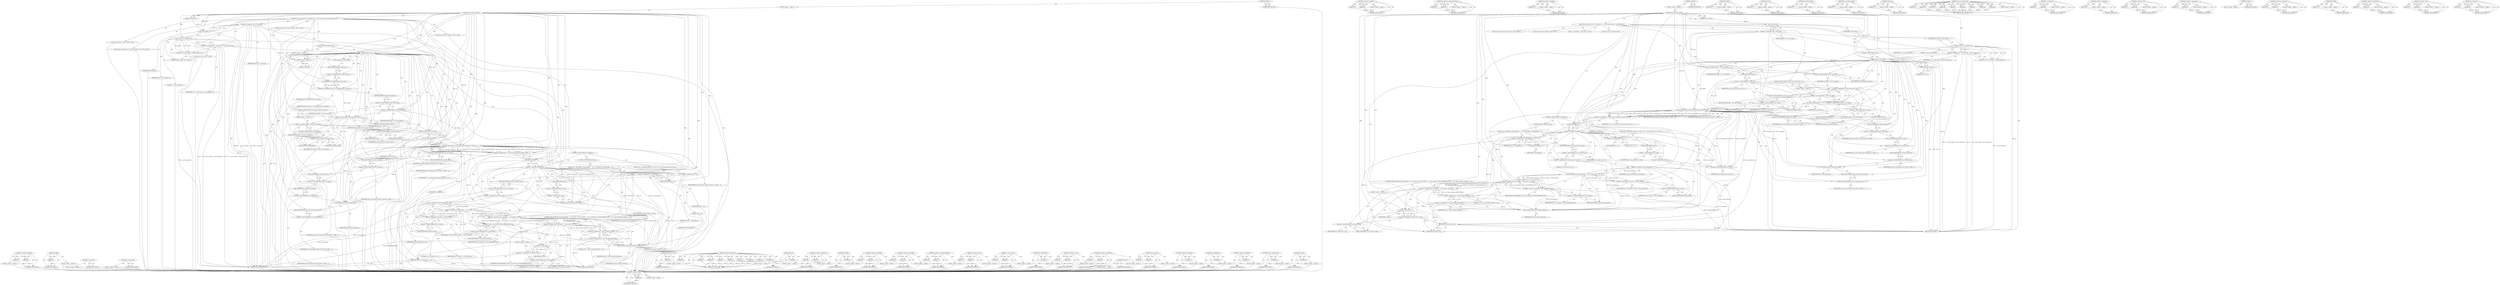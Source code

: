 digraph "sock_net" {
vulnerable_248 [label=<(METHOD,&lt;operator&gt;.minus)>];
vulnerable_249 [label=<(PARAM,p1)>];
vulnerable_250 [label=<(BLOCK,&lt;empty&gt;,&lt;empty&gt;)>];
vulnerable_251 [label=<(METHOD_RETURN,ANY)>];
vulnerable_229 [label=<(METHOD,&lt;operator&gt;.logicalOr)>];
vulnerable_230 [label=<(PARAM,p1)>];
vulnerable_231 [label=<(PARAM,p2)>];
vulnerable_232 [label=<(BLOCK,&lt;empty&gt;,&lt;empty&gt;)>];
vulnerable_233 [label=<(METHOD_RETURN,ANY)>];
vulnerable_178 [label=<(METHOD,&lt;operator&gt;.indirectFieldAccess)>];
vulnerable_179 [label=<(PARAM,p1)>];
vulnerable_180 [label=<(PARAM,p2)>];
vulnerable_181 [label=<(BLOCK,&lt;empty&gt;,&lt;empty&gt;)>];
vulnerable_182 [label=<(METHOD_RETURN,ANY)>];
vulnerable_208 [label=<(METHOD,&lt;operator&gt;.logicalNot)>];
vulnerable_209 [label=<(PARAM,p1)>];
vulnerable_210 [label=<(BLOCK,&lt;empty&gt;,&lt;empty&gt;)>];
vulnerable_211 [label=<(METHOD_RETURN,ANY)>];
vulnerable_6 [label=<(METHOD,&lt;global&gt;)<SUB>1</SUB>>];
vulnerable_7 [label=<(BLOCK,&lt;empty&gt;,&lt;empty&gt;)<SUB>1</SUB>>];
vulnerable_8 [label=<(METHOD,inet_sk_rebuild_header)<SUB>1</SUB>>];
vulnerable_9 [label=<(PARAM,struct sock *sk)<SUB>1</SUB>>];
vulnerable_10 [label=<(BLOCK,{
 	struct inet_sock *inet = inet_sk(sk);
 	str...,{
 	struct inet_sock *inet = inet_sk(sk);
 	str...)<SUB>2</SUB>>];
vulnerable_11 [label="<(LOCAL,struct inet_sock* inet: inet_sock*)<SUB>3</SUB>>"];
vulnerable_12 [label=<(&lt;operator&gt;.assignment,*inet = inet_sk(sk))<SUB>3</SUB>>];
vulnerable_13 [label=<(IDENTIFIER,inet,*inet = inet_sk(sk))<SUB>3</SUB>>];
vulnerable_14 [label=<(inet_sk,inet_sk(sk))<SUB>3</SUB>>];
vulnerable_15 [label=<(IDENTIFIER,sk,inet_sk(sk))<SUB>3</SUB>>];
vulnerable_16 [label="<(LOCAL,struct rtable* rt: rtable*)<SUB>4</SUB>>"];
vulnerable_17 [label=<(&lt;operator&gt;.assignment,*rt = (struct rtable *)__sk_dst_check(sk, 0))<SUB>4</SUB>>];
vulnerable_18 [label=<(IDENTIFIER,rt,*rt = (struct rtable *)__sk_dst_check(sk, 0))<SUB>4</SUB>>];
vulnerable_19 [label=<(&lt;operator&gt;.cast,(struct rtable *)__sk_dst_check(sk, 0))<SUB>4</SUB>>];
vulnerable_20 [label=<(UNKNOWN,struct rtable *,struct rtable *)<SUB>4</SUB>>];
vulnerable_21 [label=<(__sk_dst_check,__sk_dst_check(sk, 0))<SUB>4</SUB>>];
vulnerable_22 [label=<(IDENTIFIER,sk,__sk_dst_check(sk, 0))<SUB>4</SUB>>];
vulnerable_23 [label=<(LITERAL,0,__sk_dst_check(sk, 0))<SUB>4</SUB>>];
vulnerable_24 [label="<(LOCAL,__be32 daddr: __be32)<SUB>5</SUB>>"];
vulnerable_25 [label="<(LOCAL,int err: int)<SUB>6</SUB>>"];
vulnerable_26 [label=<(CONTROL_STRUCTURE,IF,if (rt))<SUB>9</SUB>>];
vulnerable_27 [label=<(IDENTIFIER,rt,if (rt))<SUB>9</SUB>>];
vulnerable_28 [label=<(BLOCK,&lt;empty&gt;,&lt;empty&gt;)<SUB>10</SUB>>];
vulnerable_29 [label=<(RETURN,return 0;,return 0;)<SUB>10</SUB>>];
vulnerable_30 [label=<(LITERAL,0,return 0;)<SUB>10</SUB>>];
vulnerable_31 [label=<(&lt;operator&gt;.assignment,daddr = inet-&gt;inet_daddr)<SUB>13</SUB>>];
vulnerable_32 [label=<(IDENTIFIER,daddr,daddr = inet-&gt;inet_daddr)<SUB>13</SUB>>];
vulnerable_33 [label=<(&lt;operator&gt;.indirectFieldAccess,inet-&gt;inet_daddr)<SUB>13</SUB>>];
vulnerable_34 [label=<(IDENTIFIER,inet,daddr = inet-&gt;inet_daddr)<SUB>13</SUB>>];
vulnerable_35 [label=<(FIELD_IDENTIFIER,inet_daddr,inet_daddr)<SUB>13</SUB>>];
vulnerable_36 [label=<(CONTROL_STRUCTURE,IF,if (inet-&gt;opt &amp;&amp; inet-&gt;opt-&gt;srr))<SUB>14</SUB>>];
vulnerable_37 [label=<(&lt;operator&gt;.logicalAnd,inet-&gt;opt &amp;&amp; inet-&gt;opt-&gt;srr)<SUB>14</SUB>>];
vulnerable_38 [label=<(&lt;operator&gt;.indirectFieldAccess,inet-&gt;opt)<SUB>14</SUB>>];
vulnerable_39 [label=<(IDENTIFIER,inet,inet-&gt;opt &amp;&amp; inet-&gt;opt-&gt;srr)<SUB>14</SUB>>];
vulnerable_40 [label=<(FIELD_IDENTIFIER,opt,opt)<SUB>14</SUB>>];
vulnerable_41 [label=<(&lt;operator&gt;.indirectFieldAccess,inet-&gt;opt-&gt;srr)<SUB>14</SUB>>];
vulnerable_42 [label=<(&lt;operator&gt;.indirectFieldAccess,inet-&gt;opt)<SUB>14</SUB>>];
vulnerable_43 [label=<(IDENTIFIER,inet,inet-&gt;opt &amp;&amp; inet-&gt;opt-&gt;srr)<SUB>14</SUB>>];
vulnerable_44 [label=<(FIELD_IDENTIFIER,opt,opt)<SUB>14</SUB>>];
vulnerable_45 [label=<(FIELD_IDENTIFIER,srr,srr)<SUB>14</SUB>>];
vulnerable_46 [label=<(BLOCK,&lt;empty&gt;,&lt;empty&gt;)<SUB>15</SUB>>];
vulnerable_47 [label=<(&lt;operator&gt;.assignment,daddr = inet-&gt;opt-&gt;faddr)<SUB>15</SUB>>];
vulnerable_48 [label=<(IDENTIFIER,daddr,daddr = inet-&gt;opt-&gt;faddr)<SUB>15</SUB>>];
vulnerable_49 [label=<(&lt;operator&gt;.indirectFieldAccess,inet-&gt;opt-&gt;faddr)<SUB>15</SUB>>];
vulnerable_50 [label=<(&lt;operator&gt;.indirectFieldAccess,inet-&gt;opt)<SUB>15</SUB>>];
vulnerable_51 [label=<(IDENTIFIER,inet,daddr = inet-&gt;opt-&gt;faddr)<SUB>15</SUB>>];
vulnerable_52 [label=<(FIELD_IDENTIFIER,opt,opt)<SUB>15</SUB>>];
vulnerable_53 [label=<(FIELD_IDENTIFIER,faddr,faddr)<SUB>15</SUB>>];
vulnerable_54 [label=<(&lt;operator&gt;.assignment,rt = ip_route_output_ports(sock_net(sk), sk, da...)<SUB>16</SUB>>];
vulnerable_55 [label=<(IDENTIFIER,rt,rt = ip_route_output_ports(sock_net(sk), sk, da...)<SUB>16</SUB>>];
vulnerable_56 [label=<(ip_route_output_ports,ip_route_output_ports(sock_net(sk), sk, daddr, ...)<SUB>16</SUB>>];
vulnerable_57 [label=<(sock_net,sock_net(sk))<SUB>16</SUB>>];
vulnerable_58 [label=<(IDENTIFIER,sk,sock_net(sk))<SUB>16</SUB>>];
vulnerable_59 [label=<(IDENTIFIER,sk,ip_route_output_ports(sock_net(sk), sk, daddr, ...)<SUB>16</SUB>>];
vulnerable_60 [label=<(IDENTIFIER,daddr,ip_route_output_ports(sock_net(sk), sk, daddr, ...)<SUB>16</SUB>>];
vulnerable_61 [label=<(&lt;operator&gt;.indirectFieldAccess,inet-&gt;inet_saddr)<SUB>16</SUB>>];
vulnerable_62 [label=<(IDENTIFIER,inet,ip_route_output_ports(sock_net(sk), sk, daddr, ...)<SUB>16</SUB>>];
vulnerable_63 [label=<(FIELD_IDENTIFIER,inet_saddr,inet_saddr)<SUB>16</SUB>>];
vulnerable_64 [label=<(&lt;operator&gt;.indirectFieldAccess,inet-&gt;inet_dport)<SUB>17</SUB>>];
vulnerable_65 [label=<(IDENTIFIER,inet,ip_route_output_ports(sock_net(sk), sk, daddr, ...)<SUB>17</SUB>>];
vulnerable_66 [label=<(FIELD_IDENTIFIER,inet_dport,inet_dport)<SUB>17</SUB>>];
vulnerable_67 [label=<(&lt;operator&gt;.indirectFieldAccess,inet-&gt;inet_sport)<SUB>17</SUB>>];
vulnerable_68 [label=<(IDENTIFIER,inet,ip_route_output_ports(sock_net(sk), sk, daddr, ...)<SUB>17</SUB>>];
vulnerable_69 [label=<(FIELD_IDENTIFIER,inet_sport,inet_sport)<SUB>17</SUB>>];
vulnerable_70 [label=<(&lt;operator&gt;.indirectFieldAccess,sk-&gt;sk_protocol)<SUB>18</SUB>>];
vulnerable_71 [label=<(IDENTIFIER,sk,ip_route_output_ports(sock_net(sk), sk, daddr, ...)<SUB>18</SUB>>];
vulnerable_72 [label=<(FIELD_IDENTIFIER,sk_protocol,sk_protocol)<SUB>18</SUB>>];
vulnerable_73 [label=<(RT_CONN_FLAGS,RT_CONN_FLAGS(sk))<SUB>18</SUB>>];
vulnerable_74 [label=<(IDENTIFIER,sk,RT_CONN_FLAGS(sk))<SUB>18</SUB>>];
vulnerable_75 [label=<(&lt;operator&gt;.indirectFieldAccess,sk-&gt;sk_bound_dev_if)<SUB>19</SUB>>];
vulnerable_76 [label=<(IDENTIFIER,sk,ip_route_output_ports(sock_net(sk), sk, daddr, ...)<SUB>19</SUB>>];
vulnerable_77 [label=<(FIELD_IDENTIFIER,sk_bound_dev_if,sk_bound_dev_if)<SUB>19</SUB>>];
vulnerable_78 [label=<(CONTROL_STRUCTURE,IF,if (!IS_ERR(rt)))<SUB>20</SUB>>];
vulnerable_79 [label=<(&lt;operator&gt;.logicalNot,!IS_ERR(rt))<SUB>20</SUB>>];
vulnerable_80 [label=<(IS_ERR,IS_ERR(rt))<SUB>20</SUB>>];
vulnerable_81 [label=<(IDENTIFIER,rt,IS_ERR(rt))<SUB>20</SUB>>];
vulnerable_82 [label=<(BLOCK,{
		err = 0;
		sk_setup_caps(sk, &amp;rt-&gt;dst);
	},{
		err = 0;
		sk_setup_caps(sk, &amp;rt-&gt;dst);
	})<SUB>20</SUB>>];
vulnerable_83 [label=<(&lt;operator&gt;.assignment,err = 0)<SUB>21</SUB>>];
vulnerable_84 [label=<(IDENTIFIER,err,err = 0)<SUB>21</SUB>>];
vulnerable_85 [label=<(LITERAL,0,err = 0)<SUB>21</SUB>>];
vulnerable_86 [label=<(sk_setup_caps,sk_setup_caps(sk, &amp;rt-&gt;dst))<SUB>22</SUB>>];
vulnerable_87 [label=<(IDENTIFIER,sk,sk_setup_caps(sk, &amp;rt-&gt;dst))<SUB>22</SUB>>];
vulnerable_88 [label=<(&lt;operator&gt;.addressOf,&amp;rt-&gt;dst)<SUB>22</SUB>>];
vulnerable_89 [label=<(&lt;operator&gt;.indirectFieldAccess,rt-&gt;dst)<SUB>22</SUB>>];
vulnerable_90 [label=<(IDENTIFIER,rt,sk_setup_caps(sk, &amp;rt-&gt;dst))<SUB>22</SUB>>];
vulnerable_91 [label=<(FIELD_IDENTIFIER,dst,dst)<SUB>22</SUB>>];
vulnerable_92 [label=<(CONTROL_STRUCTURE,ELSE,else)<SUB>23</SUB>>];
vulnerable_93 [label=<(BLOCK,{
		err = PTR_ERR(rt);

		/* Routing failed... ...,{
		err = PTR_ERR(rt);

		/* Routing failed... ...)<SUB>23</SUB>>];
vulnerable_94 [label=<(&lt;operator&gt;.assignment,err = PTR_ERR(rt))<SUB>24</SUB>>];
vulnerable_95 [label=<(IDENTIFIER,err,err = PTR_ERR(rt))<SUB>24</SUB>>];
vulnerable_96 [label=<(PTR_ERR,PTR_ERR(rt))<SUB>24</SUB>>];
vulnerable_97 [label=<(IDENTIFIER,rt,PTR_ERR(rt))<SUB>24</SUB>>];
vulnerable_98 [label=<(&lt;operator&gt;.assignment,sk-&gt;sk_route_caps = 0)<SUB>27</SUB>>];
vulnerable_99 [label=<(&lt;operator&gt;.indirectFieldAccess,sk-&gt;sk_route_caps)<SUB>27</SUB>>];
vulnerable_100 [label=<(IDENTIFIER,sk,sk-&gt;sk_route_caps = 0)<SUB>27</SUB>>];
vulnerable_101 [label=<(FIELD_IDENTIFIER,sk_route_caps,sk_route_caps)<SUB>27</SUB>>];
vulnerable_102 [label=<(LITERAL,0,sk-&gt;sk_route_caps = 0)<SUB>27</SUB>>];
vulnerable_103 [label=<(CONTROL_STRUCTURE,IF,if (!sysctl_ip_dynaddr ||
		    sk-&gt;sk_state != TCP_SYN_SENT ||
		    (sk-&gt;sk_userlocks &amp; SOCK_BINDADDR_LOCK) ||
		    (err = inet_sk_reselect_saddr(sk)) != 0))<SUB>32</SUB>>];
vulnerable_104 [label=<(&lt;operator&gt;.logicalOr,!sysctl_ip_dynaddr ||
		    sk-&gt;sk_state != TCP...)<SUB>32</SUB>>];
vulnerable_105 [label=<(&lt;operator&gt;.logicalOr,!sysctl_ip_dynaddr ||
		    sk-&gt;sk_state != TCP...)<SUB>32</SUB>>];
vulnerable_106 [label=<(&lt;operator&gt;.logicalOr,!sysctl_ip_dynaddr ||
		    sk-&gt;sk_state != TCP...)<SUB>32</SUB>>];
vulnerable_107 [label=<(&lt;operator&gt;.logicalNot,!sysctl_ip_dynaddr)<SUB>32</SUB>>];
vulnerable_108 [label=<(IDENTIFIER,sysctl_ip_dynaddr,!sysctl_ip_dynaddr)<SUB>32</SUB>>];
vulnerable_109 [label=<(&lt;operator&gt;.notEquals,sk-&gt;sk_state != TCP_SYN_SENT)<SUB>33</SUB>>];
vulnerable_110 [label=<(&lt;operator&gt;.indirectFieldAccess,sk-&gt;sk_state)<SUB>33</SUB>>];
vulnerable_111 [label=<(IDENTIFIER,sk,sk-&gt;sk_state != TCP_SYN_SENT)<SUB>33</SUB>>];
vulnerable_112 [label=<(FIELD_IDENTIFIER,sk_state,sk_state)<SUB>33</SUB>>];
vulnerable_113 [label=<(IDENTIFIER,TCP_SYN_SENT,sk-&gt;sk_state != TCP_SYN_SENT)<SUB>33</SUB>>];
vulnerable_114 [label=<(&lt;operator&gt;.and,sk-&gt;sk_userlocks &amp; SOCK_BINDADDR_LOCK)<SUB>34</SUB>>];
vulnerable_115 [label=<(&lt;operator&gt;.indirectFieldAccess,sk-&gt;sk_userlocks)<SUB>34</SUB>>];
vulnerable_116 [label=<(IDENTIFIER,sk,sk-&gt;sk_userlocks &amp; SOCK_BINDADDR_LOCK)<SUB>34</SUB>>];
vulnerable_117 [label=<(FIELD_IDENTIFIER,sk_userlocks,sk_userlocks)<SUB>34</SUB>>];
vulnerable_118 [label=<(IDENTIFIER,SOCK_BINDADDR_LOCK,sk-&gt;sk_userlocks &amp; SOCK_BINDADDR_LOCK)<SUB>34</SUB>>];
vulnerable_119 [label=<(&lt;operator&gt;.notEquals,(err = inet_sk_reselect_saddr(sk)) != 0)<SUB>35</SUB>>];
vulnerable_120 [label=<(&lt;operator&gt;.assignment,err = inet_sk_reselect_saddr(sk))<SUB>35</SUB>>];
vulnerable_121 [label=<(IDENTIFIER,err,err = inet_sk_reselect_saddr(sk))<SUB>35</SUB>>];
vulnerable_122 [label=<(inet_sk_reselect_saddr,inet_sk_reselect_saddr(sk))<SUB>35</SUB>>];
vulnerable_123 [label=<(IDENTIFIER,sk,inet_sk_reselect_saddr(sk))<SUB>35</SUB>>];
vulnerable_124 [label=<(LITERAL,0,(err = inet_sk_reselect_saddr(sk)) != 0)<SUB>35</SUB>>];
vulnerable_125 [label=<(BLOCK,&lt;empty&gt;,&lt;empty&gt;)<SUB>36</SUB>>];
vulnerable_126 [label=<(&lt;operator&gt;.assignment,sk-&gt;sk_err_soft = -err)<SUB>36</SUB>>];
vulnerable_127 [label=<(&lt;operator&gt;.indirectFieldAccess,sk-&gt;sk_err_soft)<SUB>36</SUB>>];
vulnerable_128 [label=<(IDENTIFIER,sk,sk-&gt;sk_err_soft = -err)<SUB>36</SUB>>];
vulnerable_129 [label=<(FIELD_IDENTIFIER,sk_err_soft,sk_err_soft)<SUB>36</SUB>>];
vulnerable_130 [label=<(&lt;operator&gt;.minus,-err)<SUB>36</SUB>>];
vulnerable_131 [label=<(IDENTIFIER,err,-err)<SUB>36</SUB>>];
vulnerable_132 [label=<(RETURN,return err;,return err;)<SUB>39</SUB>>];
vulnerable_133 [label=<(IDENTIFIER,err,return err;)<SUB>39</SUB>>];
vulnerable_134 [label=<(METHOD_RETURN,int)<SUB>1</SUB>>];
vulnerable_136 [label=<(METHOD_RETURN,ANY)<SUB>1</SUB>>];
vulnerable_212 [label=<(METHOD,IS_ERR)>];
vulnerable_213 [label=<(PARAM,p1)>];
vulnerable_214 [label=<(BLOCK,&lt;empty&gt;,&lt;empty&gt;)>];
vulnerable_215 [label=<(METHOD_RETURN,ANY)>];
vulnerable_164 [label=<(METHOD,inet_sk)>];
vulnerable_165 [label=<(PARAM,p1)>];
vulnerable_166 [label=<(BLOCK,&lt;empty&gt;,&lt;empty&gt;)>];
vulnerable_167 [label=<(METHOD_RETURN,ANY)>];
vulnerable_204 [label=<(METHOD,RT_CONN_FLAGS)>];
vulnerable_205 [label=<(PARAM,p1)>];
vulnerable_206 [label=<(BLOCK,&lt;empty&gt;,&lt;empty&gt;)>];
vulnerable_207 [label=<(METHOD_RETURN,ANY)>];
vulnerable_244 [label=<(METHOD,inet_sk_reselect_saddr)>];
vulnerable_245 [label=<(PARAM,p1)>];
vulnerable_246 [label=<(BLOCK,&lt;empty&gt;,&lt;empty&gt;)>];
vulnerable_247 [label=<(METHOD_RETURN,ANY)>];
vulnerable_200 [label=<(METHOD,sock_net)>];
vulnerable_201 [label=<(PARAM,p1)>];
vulnerable_202 [label=<(BLOCK,&lt;empty&gt;,&lt;empty&gt;)>];
vulnerable_203 [label=<(METHOD_RETURN,ANY)>];
vulnerable_188 [label=<(METHOD,ip_route_output_ports)>];
vulnerable_189 [label=<(PARAM,p1)>];
vulnerable_190 [label=<(PARAM,p2)>];
vulnerable_191 [label=<(PARAM,p3)>];
vulnerable_192 [label=<(PARAM,p4)>];
vulnerable_193 [label=<(PARAM,p5)>];
vulnerable_194 [label=<(PARAM,p6)>];
vulnerable_195 [label=<(PARAM,p7)>];
vulnerable_196 [label=<(PARAM,p8)>];
vulnerable_197 [label=<(PARAM,p9)>];
vulnerable_198 [label=<(BLOCK,&lt;empty&gt;,&lt;empty&gt;)>];
vulnerable_199 [label=<(METHOD_RETURN,ANY)>];
vulnerable_173 [label=<(METHOD,__sk_dst_check)>];
vulnerable_174 [label=<(PARAM,p1)>];
vulnerable_175 [label=<(PARAM,p2)>];
vulnerable_176 [label=<(BLOCK,&lt;empty&gt;,&lt;empty&gt;)>];
vulnerable_177 [label=<(METHOD_RETURN,ANY)>];
vulnerable_221 [label=<(METHOD,&lt;operator&gt;.addressOf)>];
vulnerable_222 [label=<(PARAM,p1)>];
vulnerable_223 [label=<(BLOCK,&lt;empty&gt;,&lt;empty&gt;)>];
vulnerable_224 [label=<(METHOD_RETURN,ANY)>];
vulnerable_168 [label=<(METHOD,&lt;operator&gt;.cast)>];
vulnerable_169 [label=<(PARAM,p1)>];
vulnerable_170 [label=<(PARAM,p2)>];
vulnerable_171 [label=<(BLOCK,&lt;empty&gt;,&lt;empty&gt;)>];
vulnerable_172 [label=<(METHOD_RETURN,ANY)>];
vulnerable_159 [label=<(METHOD,&lt;operator&gt;.assignment)>];
vulnerable_160 [label=<(PARAM,p1)>];
vulnerable_161 [label=<(PARAM,p2)>];
vulnerable_162 [label=<(BLOCK,&lt;empty&gt;,&lt;empty&gt;)>];
vulnerable_163 [label=<(METHOD_RETURN,ANY)>];
vulnerable_153 [label=<(METHOD,&lt;global&gt;)<SUB>1</SUB>>];
vulnerable_154 [label=<(BLOCK,&lt;empty&gt;,&lt;empty&gt;)>];
vulnerable_155 [label=<(METHOD_RETURN,ANY)>];
vulnerable_234 [label=<(METHOD,&lt;operator&gt;.notEquals)>];
vulnerable_235 [label=<(PARAM,p1)>];
vulnerable_236 [label=<(PARAM,p2)>];
vulnerable_237 [label=<(BLOCK,&lt;empty&gt;,&lt;empty&gt;)>];
vulnerable_238 [label=<(METHOD_RETURN,ANY)>];
vulnerable_225 [label=<(METHOD,PTR_ERR)>];
vulnerable_226 [label=<(PARAM,p1)>];
vulnerable_227 [label=<(BLOCK,&lt;empty&gt;,&lt;empty&gt;)>];
vulnerable_228 [label=<(METHOD_RETURN,ANY)>];
vulnerable_183 [label=<(METHOD,&lt;operator&gt;.logicalAnd)>];
vulnerable_184 [label=<(PARAM,p1)>];
vulnerable_185 [label=<(PARAM,p2)>];
vulnerable_186 [label=<(BLOCK,&lt;empty&gt;,&lt;empty&gt;)>];
vulnerable_187 [label=<(METHOD_RETURN,ANY)>];
vulnerable_239 [label=<(METHOD,&lt;operator&gt;.and)>];
vulnerable_240 [label=<(PARAM,p1)>];
vulnerable_241 [label=<(PARAM,p2)>];
vulnerable_242 [label=<(BLOCK,&lt;empty&gt;,&lt;empty&gt;)>];
vulnerable_243 [label=<(METHOD_RETURN,ANY)>];
vulnerable_216 [label=<(METHOD,sk_setup_caps)>];
vulnerable_217 [label=<(PARAM,p1)>];
vulnerable_218 [label=<(PARAM,p2)>];
vulnerable_219 [label=<(BLOCK,&lt;empty&gt;,&lt;empty&gt;)>];
vulnerable_220 [label=<(METHOD_RETURN,ANY)>];
fixed_253 [label=<(METHOD,&lt;operator&gt;.logicalOr)>];
fixed_254 [label=<(PARAM,p1)>];
fixed_255 [label=<(PARAM,p2)>];
fixed_256 [label=<(BLOCK,&lt;empty&gt;,&lt;empty&gt;)>];
fixed_257 [label=<(METHOD_RETURN,ANY)>];
fixed_236 [label=<(METHOD,IS_ERR)>];
fixed_237 [label=<(PARAM,p1)>];
fixed_238 [label=<(BLOCK,&lt;empty&gt;,&lt;empty&gt;)>];
fixed_239 [label=<(METHOD_RETURN,ANY)>];
fixed_187 [label=<(METHOD,rcu_read_lock)>];
fixed_188 [label=<(BLOCK,&lt;empty&gt;,&lt;empty&gt;)>];
fixed_189 [label=<(METHOD_RETURN,ANY)>];
fixed_209 [label=<(METHOD,rcu_read_unlock)>];
fixed_210 [label=<(BLOCK,&lt;empty&gt;,&lt;empty&gt;)>];
fixed_211 [label=<(METHOD_RETURN,ANY)>];
fixed_6 [label=<(METHOD,&lt;global&gt;)<SUB>1</SUB>>];
fixed_7 [label=<(BLOCK,&lt;empty&gt;,&lt;empty&gt;)<SUB>1</SUB>>];
fixed_8 [label=<(METHOD,inet_sk_rebuild_header)<SUB>1</SUB>>];
fixed_9 [label=<(PARAM,struct sock *sk)<SUB>1</SUB>>];
fixed_10 [label=<(BLOCK,{
 	struct inet_sock *inet = inet_sk(sk);
 	str...,{
 	struct inet_sock *inet = inet_sk(sk);
 	str...)<SUB>2</SUB>>];
fixed_11 [label="<(LOCAL,struct inet_sock* inet: inet_sock*)<SUB>3</SUB>>"];
fixed_12 [label=<(&lt;operator&gt;.assignment,*inet = inet_sk(sk))<SUB>3</SUB>>];
fixed_13 [label=<(IDENTIFIER,inet,*inet = inet_sk(sk))<SUB>3</SUB>>];
fixed_14 [label=<(inet_sk,inet_sk(sk))<SUB>3</SUB>>];
fixed_15 [label=<(IDENTIFIER,sk,inet_sk(sk))<SUB>3</SUB>>];
fixed_16 [label="<(LOCAL,struct rtable* rt: rtable*)<SUB>4</SUB>>"];
fixed_17 [label=<(&lt;operator&gt;.assignment,*rt = (struct rtable *)__sk_dst_check(sk, 0))<SUB>4</SUB>>];
fixed_18 [label=<(IDENTIFIER,rt,*rt = (struct rtable *)__sk_dst_check(sk, 0))<SUB>4</SUB>>];
fixed_19 [label=<(&lt;operator&gt;.cast,(struct rtable *)__sk_dst_check(sk, 0))<SUB>4</SUB>>];
fixed_20 [label=<(UNKNOWN,struct rtable *,struct rtable *)<SUB>4</SUB>>];
fixed_21 [label=<(__sk_dst_check,__sk_dst_check(sk, 0))<SUB>4</SUB>>];
fixed_22 [label=<(IDENTIFIER,sk,__sk_dst_check(sk, 0))<SUB>4</SUB>>];
fixed_23 [label=<(LITERAL,0,__sk_dst_check(sk, 0))<SUB>4</SUB>>];
fixed_24 [label="<(LOCAL,__be32 daddr: __be32)<SUB>5</SUB>>"];
fixed_25 [label="<(LOCAL,struct ip_options_rcu* inet_opt: ip_options_rcu*)<SUB>6</SUB>>"];
fixed_26 [label="<(LOCAL,int err: int)<SUB>7</SUB>>"];
fixed_27 [label=<(CONTROL_STRUCTURE,IF,if (rt))<SUB>10</SUB>>];
fixed_28 [label=<(IDENTIFIER,rt,if (rt))<SUB>10</SUB>>];
fixed_29 [label=<(BLOCK,&lt;empty&gt;,&lt;empty&gt;)<SUB>11</SUB>>];
fixed_30 [label=<(RETURN,return 0;,return 0;)<SUB>11</SUB>>];
fixed_31 [label=<(LITERAL,0,return 0;)<SUB>11</SUB>>];
fixed_32 [label=<(rcu_read_lock,rcu_read_lock())<SUB>14</SUB>>];
fixed_33 [label=<(&lt;operator&gt;.assignment,inet_opt = rcu_dereference(inet-&gt;inet_opt))<SUB>15</SUB>>];
fixed_34 [label=<(IDENTIFIER,inet_opt,inet_opt = rcu_dereference(inet-&gt;inet_opt))<SUB>15</SUB>>];
fixed_35 [label=<(rcu_dereference,rcu_dereference(inet-&gt;inet_opt))<SUB>15</SUB>>];
fixed_36 [label=<(&lt;operator&gt;.indirectFieldAccess,inet-&gt;inet_opt)<SUB>15</SUB>>];
fixed_37 [label=<(IDENTIFIER,inet,rcu_dereference(inet-&gt;inet_opt))<SUB>15</SUB>>];
fixed_38 [label=<(FIELD_IDENTIFIER,inet_opt,inet_opt)<SUB>15</SUB>>];
fixed_39 [label=<(&lt;operator&gt;.assignment,daddr = inet-&gt;inet_daddr)<SUB>16</SUB>>];
fixed_40 [label=<(IDENTIFIER,daddr,daddr = inet-&gt;inet_daddr)<SUB>16</SUB>>];
fixed_41 [label=<(&lt;operator&gt;.indirectFieldAccess,inet-&gt;inet_daddr)<SUB>16</SUB>>];
fixed_42 [label=<(IDENTIFIER,inet,daddr = inet-&gt;inet_daddr)<SUB>16</SUB>>];
fixed_43 [label=<(FIELD_IDENTIFIER,inet_daddr,inet_daddr)<SUB>16</SUB>>];
fixed_44 [label=<(CONTROL_STRUCTURE,IF,if (inet_opt &amp;&amp; inet_opt-&gt;opt.srr))<SUB>17</SUB>>];
fixed_45 [label=<(&lt;operator&gt;.logicalAnd,inet_opt &amp;&amp; inet_opt-&gt;opt.srr)<SUB>17</SUB>>];
fixed_46 [label=<(IDENTIFIER,inet_opt,inet_opt &amp;&amp; inet_opt-&gt;opt.srr)<SUB>17</SUB>>];
fixed_47 [label=<(&lt;operator&gt;.fieldAccess,inet_opt-&gt;opt.srr)<SUB>17</SUB>>];
fixed_48 [label=<(&lt;operator&gt;.indirectFieldAccess,inet_opt-&gt;opt)<SUB>17</SUB>>];
fixed_49 [label=<(IDENTIFIER,inet_opt,inet_opt &amp;&amp; inet_opt-&gt;opt.srr)<SUB>17</SUB>>];
fixed_50 [label=<(FIELD_IDENTIFIER,opt,opt)<SUB>17</SUB>>];
fixed_51 [label=<(FIELD_IDENTIFIER,srr,srr)<SUB>17</SUB>>];
fixed_52 [label=<(BLOCK,&lt;empty&gt;,&lt;empty&gt;)<SUB>18</SUB>>];
fixed_53 [label=<(&lt;operator&gt;.assignment,daddr = inet_opt-&gt;opt.faddr)<SUB>18</SUB>>];
fixed_54 [label=<(IDENTIFIER,daddr,daddr = inet_opt-&gt;opt.faddr)<SUB>18</SUB>>];
fixed_55 [label=<(&lt;operator&gt;.fieldAccess,inet_opt-&gt;opt.faddr)<SUB>18</SUB>>];
fixed_56 [label=<(&lt;operator&gt;.indirectFieldAccess,inet_opt-&gt;opt)<SUB>18</SUB>>];
fixed_57 [label=<(IDENTIFIER,inet_opt,daddr = inet_opt-&gt;opt.faddr)<SUB>18</SUB>>];
fixed_58 [label=<(FIELD_IDENTIFIER,opt,opt)<SUB>18</SUB>>];
fixed_59 [label=<(FIELD_IDENTIFIER,faddr,faddr)<SUB>18</SUB>>];
fixed_60 [label=<(rcu_read_unlock,rcu_read_unlock())<SUB>19</SUB>>];
fixed_61 [label=<(&lt;operator&gt;.assignment,rt = ip_route_output_ports(sock_net(sk), sk, da...)<SUB>20</SUB>>];
fixed_62 [label=<(IDENTIFIER,rt,rt = ip_route_output_ports(sock_net(sk), sk, da...)<SUB>20</SUB>>];
fixed_63 [label=<(ip_route_output_ports,ip_route_output_ports(sock_net(sk), sk, daddr, ...)<SUB>20</SUB>>];
fixed_64 [label=<(sock_net,sock_net(sk))<SUB>20</SUB>>];
fixed_65 [label=<(IDENTIFIER,sk,sock_net(sk))<SUB>20</SUB>>];
fixed_66 [label=<(IDENTIFIER,sk,ip_route_output_ports(sock_net(sk), sk, daddr, ...)<SUB>20</SUB>>];
fixed_67 [label=<(IDENTIFIER,daddr,ip_route_output_ports(sock_net(sk), sk, daddr, ...)<SUB>20</SUB>>];
fixed_68 [label=<(&lt;operator&gt;.indirectFieldAccess,inet-&gt;inet_saddr)<SUB>20</SUB>>];
fixed_69 [label=<(IDENTIFIER,inet,ip_route_output_ports(sock_net(sk), sk, daddr, ...)<SUB>20</SUB>>];
fixed_70 [label=<(FIELD_IDENTIFIER,inet_saddr,inet_saddr)<SUB>20</SUB>>];
fixed_71 [label=<(&lt;operator&gt;.indirectFieldAccess,inet-&gt;inet_dport)<SUB>21</SUB>>];
fixed_72 [label=<(IDENTIFIER,inet,ip_route_output_ports(sock_net(sk), sk, daddr, ...)<SUB>21</SUB>>];
fixed_73 [label=<(FIELD_IDENTIFIER,inet_dport,inet_dport)<SUB>21</SUB>>];
fixed_74 [label=<(&lt;operator&gt;.indirectFieldAccess,inet-&gt;inet_sport)<SUB>21</SUB>>];
fixed_75 [label=<(IDENTIFIER,inet,ip_route_output_ports(sock_net(sk), sk, daddr, ...)<SUB>21</SUB>>];
fixed_76 [label=<(FIELD_IDENTIFIER,inet_sport,inet_sport)<SUB>21</SUB>>];
fixed_77 [label=<(&lt;operator&gt;.indirectFieldAccess,sk-&gt;sk_protocol)<SUB>22</SUB>>];
fixed_78 [label=<(IDENTIFIER,sk,ip_route_output_ports(sock_net(sk), sk, daddr, ...)<SUB>22</SUB>>];
fixed_79 [label=<(FIELD_IDENTIFIER,sk_protocol,sk_protocol)<SUB>22</SUB>>];
fixed_80 [label=<(RT_CONN_FLAGS,RT_CONN_FLAGS(sk))<SUB>22</SUB>>];
fixed_81 [label=<(IDENTIFIER,sk,RT_CONN_FLAGS(sk))<SUB>22</SUB>>];
fixed_82 [label=<(&lt;operator&gt;.indirectFieldAccess,sk-&gt;sk_bound_dev_if)<SUB>23</SUB>>];
fixed_83 [label=<(IDENTIFIER,sk,ip_route_output_ports(sock_net(sk), sk, daddr, ...)<SUB>23</SUB>>];
fixed_84 [label=<(FIELD_IDENTIFIER,sk_bound_dev_if,sk_bound_dev_if)<SUB>23</SUB>>];
fixed_85 [label=<(CONTROL_STRUCTURE,IF,if (!IS_ERR(rt)))<SUB>24</SUB>>];
fixed_86 [label=<(&lt;operator&gt;.logicalNot,!IS_ERR(rt))<SUB>24</SUB>>];
fixed_87 [label=<(IS_ERR,IS_ERR(rt))<SUB>24</SUB>>];
fixed_88 [label=<(IDENTIFIER,rt,IS_ERR(rt))<SUB>24</SUB>>];
fixed_89 [label=<(BLOCK,{
		err = 0;
		sk_setup_caps(sk, &amp;rt-&gt;dst);
	},{
		err = 0;
		sk_setup_caps(sk, &amp;rt-&gt;dst);
	})<SUB>24</SUB>>];
fixed_90 [label=<(&lt;operator&gt;.assignment,err = 0)<SUB>25</SUB>>];
fixed_91 [label=<(IDENTIFIER,err,err = 0)<SUB>25</SUB>>];
fixed_92 [label=<(LITERAL,0,err = 0)<SUB>25</SUB>>];
fixed_93 [label=<(sk_setup_caps,sk_setup_caps(sk, &amp;rt-&gt;dst))<SUB>26</SUB>>];
fixed_94 [label=<(IDENTIFIER,sk,sk_setup_caps(sk, &amp;rt-&gt;dst))<SUB>26</SUB>>];
fixed_95 [label=<(&lt;operator&gt;.addressOf,&amp;rt-&gt;dst)<SUB>26</SUB>>];
fixed_96 [label=<(&lt;operator&gt;.indirectFieldAccess,rt-&gt;dst)<SUB>26</SUB>>];
fixed_97 [label=<(IDENTIFIER,rt,sk_setup_caps(sk, &amp;rt-&gt;dst))<SUB>26</SUB>>];
fixed_98 [label=<(FIELD_IDENTIFIER,dst,dst)<SUB>26</SUB>>];
fixed_99 [label=<(CONTROL_STRUCTURE,ELSE,else)<SUB>27</SUB>>];
fixed_100 [label=<(BLOCK,{
		err = PTR_ERR(rt);

		/* Routing failed... ...,{
		err = PTR_ERR(rt);

		/* Routing failed... ...)<SUB>27</SUB>>];
fixed_101 [label=<(&lt;operator&gt;.assignment,err = PTR_ERR(rt))<SUB>28</SUB>>];
fixed_102 [label=<(IDENTIFIER,err,err = PTR_ERR(rt))<SUB>28</SUB>>];
fixed_103 [label=<(PTR_ERR,PTR_ERR(rt))<SUB>28</SUB>>];
fixed_104 [label=<(IDENTIFIER,rt,PTR_ERR(rt))<SUB>28</SUB>>];
fixed_105 [label=<(&lt;operator&gt;.assignment,sk-&gt;sk_route_caps = 0)<SUB>31</SUB>>];
fixed_106 [label=<(&lt;operator&gt;.indirectFieldAccess,sk-&gt;sk_route_caps)<SUB>31</SUB>>];
fixed_107 [label=<(IDENTIFIER,sk,sk-&gt;sk_route_caps = 0)<SUB>31</SUB>>];
fixed_108 [label=<(FIELD_IDENTIFIER,sk_route_caps,sk_route_caps)<SUB>31</SUB>>];
fixed_109 [label=<(LITERAL,0,sk-&gt;sk_route_caps = 0)<SUB>31</SUB>>];
fixed_110 [label=<(CONTROL_STRUCTURE,IF,if (!sysctl_ip_dynaddr ||
		    sk-&gt;sk_state != TCP_SYN_SENT ||
		    (sk-&gt;sk_userlocks &amp; SOCK_BINDADDR_LOCK) ||
		    (err = inet_sk_reselect_saddr(sk)) != 0))<SUB>36</SUB>>];
fixed_111 [label=<(&lt;operator&gt;.logicalOr,!sysctl_ip_dynaddr ||
		    sk-&gt;sk_state != TCP...)<SUB>36</SUB>>];
fixed_112 [label=<(&lt;operator&gt;.logicalOr,!sysctl_ip_dynaddr ||
		    sk-&gt;sk_state != TCP...)<SUB>36</SUB>>];
fixed_113 [label=<(&lt;operator&gt;.logicalOr,!sysctl_ip_dynaddr ||
		    sk-&gt;sk_state != TCP...)<SUB>36</SUB>>];
fixed_114 [label=<(&lt;operator&gt;.logicalNot,!sysctl_ip_dynaddr)<SUB>36</SUB>>];
fixed_115 [label=<(IDENTIFIER,sysctl_ip_dynaddr,!sysctl_ip_dynaddr)<SUB>36</SUB>>];
fixed_116 [label=<(&lt;operator&gt;.notEquals,sk-&gt;sk_state != TCP_SYN_SENT)<SUB>37</SUB>>];
fixed_117 [label=<(&lt;operator&gt;.indirectFieldAccess,sk-&gt;sk_state)<SUB>37</SUB>>];
fixed_118 [label=<(IDENTIFIER,sk,sk-&gt;sk_state != TCP_SYN_SENT)<SUB>37</SUB>>];
fixed_119 [label=<(FIELD_IDENTIFIER,sk_state,sk_state)<SUB>37</SUB>>];
fixed_120 [label=<(IDENTIFIER,TCP_SYN_SENT,sk-&gt;sk_state != TCP_SYN_SENT)<SUB>37</SUB>>];
fixed_121 [label=<(&lt;operator&gt;.and,sk-&gt;sk_userlocks &amp; SOCK_BINDADDR_LOCK)<SUB>38</SUB>>];
fixed_122 [label=<(&lt;operator&gt;.indirectFieldAccess,sk-&gt;sk_userlocks)<SUB>38</SUB>>];
fixed_123 [label=<(IDENTIFIER,sk,sk-&gt;sk_userlocks &amp; SOCK_BINDADDR_LOCK)<SUB>38</SUB>>];
fixed_124 [label=<(FIELD_IDENTIFIER,sk_userlocks,sk_userlocks)<SUB>38</SUB>>];
fixed_125 [label=<(IDENTIFIER,SOCK_BINDADDR_LOCK,sk-&gt;sk_userlocks &amp; SOCK_BINDADDR_LOCK)<SUB>38</SUB>>];
fixed_126 [label=<(&lt;operator&gt;.notEquals,(err = inet_sk_reselect_saddr(sk)) != 0)<SUB>39</SUB>>];
fixed_127 [label=<(&lt;operator&gt;.assignment,err = inet_sk_reselect_saddr(sk))<SUB>39</SUB>>];
fixed_128 [label=<(IDENTIFIER,err,err = inet_sk_reselect_saddr(sk))<SUB>39</SUB>>];
fixed_129 [label=<(inet_sk_reselect_saddr,inet_sk_reselect_saddr(sk))<SUB>39</SUB>>];
fixed_130 [label=<(IDENTIFIER,sk,inet_sk_reselect_saddr(sk))<SUB>39</SUB>>];
fixed_131 [label=<(LITERAL,0,(err = inet_sk_reselect_saddr(sk)) != 0)<SUB>39</SUB>>];
fixed_132 [label=<(BLOCK,&lt;empty&gt;,&lt;empty&gt;)<SUB>40</SUB>>];
fixed_133 [label=<(&lt;operator&gt;.assignment,sk-&gt;sk_err_soft = -err)<SUB>40</SUB>>];
fixed_134 [label=<(&lt;operator&gt;.indirectFieldAccess,sk-&gt;sk_err_soft)<SUB>40</SUB>>];
fixed_135 [label=<(IDENTIFIER,sk,sk-&gt;sk_err_soft = -err)<SUB>40</SUB>>];
fixed_136 [label=<(FIELD_IDENTIFIER,sk_err_soft,sk_err_soft)<SUB>40</SUB>>];
fixed_137 [label=<(&lt;operator&gt;.minus,-err)<SUB>40</SUB>>];
fixed_138 [label=<(IDENTIFIER,err,-err)<SUB>40</SUB>>];
fixed_139 [label=<(RETURN,return err;,return err;)<SUB>43</SUB>>];
fixed_140 [label=<(IDENTIFIER,err,return err;)<SUB>43</SUB>>];
fixed_141 [label=<(METHOD_RETURN,int)<SUB>1</SUB>>];
fixed_143 [label=<(METHOD_RETURN,ANY)<SUB>1</SUB>>];
fixed_272 [label=<(METHOD,&lt;operator&gt;.minus)>];
fixed_273 [label=<(PARAM,p1)>];
fixed_274 [label=<(BLOCK,&lt;empty&gt;,&lt;empty&gt;)>];
fixed_275 [label=<(METHOD_RETURN,ANY)>];
fixed_212 [label=<(METHOD,ip_route_output_ports)>];
fixed_213 [label=<(PARAM,p1)>];
fixed_214 [label=<(PARAM,p2)>];
fixed_215 [label=<(PARAM,p3)>];
fixed_216 [label=<(PARAM,p4)>];
fixed_217 [label=<(PARAM,p5)>];
fixed_218 [label=<(PARAM,p6)>];
fixed_219 [label=<(PARAM,p7)>];
fixed_220 [label=<(PARAM,p8)>];
fixed_221 [label=<(PARAM,p9)>];
fixed_222 [label=<(BLOCK,&lt;empty&gt;,&lt;empty&gt;)>];
fixed_223 [label=<(METHOD_RETURN,ANY)>];
fixed_173 [label=<(METHOD,inet_sk)>];
fixed_174 [label=<(PARAM,p1)>];
fixed_175 [label=<(BLOCK,&lt;empty&gt;,&lt;empty&gt;)>];
fixed_176 [label=<(METHOD_RETURN,ANY)>];
fixed_204 [label=<(METHOD,&lt;operator&gt;.fieldAccess)>];
fixed_205 [label=<(PARAM,p1)>];
fixed_206 [label=<(PARAM,p2)>];
fixed_207 [label=<(BLOCK,&lt;empty&gt;,&lt;empty&gt;)>];
fixed_208 [label=<(METHOD_RETURN,ANY)>];
fixed_249 [label=<(METHOD,PTR_ERR)>];
fixed_250 [label=<(PARAM,p1)>];
fixed_251 [label=<(BLOCK,&lt;empty&gt;,&lt;empty&gt;)>];
fixed_252 [label=<(METHOD_RETURN,ANY)>];
fixed_258 [label=<(METHOD,&lt;operator&gt;.notEquals)>];
fixed_259 [label=<(PARAM,p1)>];
fixed_260 [label=<(PARAM,p2)>];
fixed_261 [label=<(BLOCK,&lt;empty&gt;,&lt;empty&gt;)>];
fixed_262 [label=<(METHOD_RETURN,ANY)>];
fixed_199 [label=<(METHOD,&lt;operator&gt;.logicalAnd)>];
fixed_200 [label=<(PARAM,p1)>];
fixed_201 [label=<(PARAM,p2)>];
fixed_202 [label=<(BLOCK,&lt;empty&gt;,&lt;empty&gt;)>];
fixed_203 [label=<(METHOD_RETURN,ANY)>];
fixed_194 [label=<(METHOD,&lt;operator&gt;.indirectFieldAccess)>];
fixed_195 [label=<(PARAM,p1)>];
fixed_196 [label=<(PARAM,p2)>];
fixed_197 [label=<(BLOCK,&lt;empty&gt;,&lt;empty&gt;)>];
fixed_198 [label=<(METHOD_RETURN,ANY)>];
fixed_263 [label=<(METHOD,&lt;operator&gt;.and)>];
fixed_264 [label=<(PARAM,p1)>];
fixed_265 [label=<(PARAM,p2)>];
fixed_266 [label=<(BLOCK,&lt;empty&gt;,&lt;empty&gt;)>];
fixed_267 [label=<(METHOD_RETURN,ANY)>];
fixed_182 [label=<(METHOD,__sk_dst_check)>];
fixed_183 [label=<(PARAM,p1)>];
fixed_184 [label=<(PARAM,p2)>];
fixed_185 [label=<(BLOCK,&lt;empty&gt;,&lt;empty&gt;)>];
fixed_186 [label=<(METHOD_RETURN,ANY)>];
fixed_228 [label=<(METHOD,RT_CONN_FLAGS)>];
fixed_229 [label=<(PARAM,p1)>];
fixed_230 [label=<(BLOCK,&lt;empty&gt;,&lt;empty&gt;)>];
fixed_231 [label=<(METHOD_RETURN,ANY)>];
fixed_177 [label=<(METHOD,&lt;operator&gt;.cast)>];
fixed_178 [label=<(PARAM,p1)>];
fixed_179 [label=<(PARAM,p2)>];
fixed_180 [label=<(BLOCK,&lt;empty&gt;,&lt;empty&gt;)>];
fixed_181 [label=<(METHOD_RETURN,ANY)>];
fixed_168 [label=<(METHOD,&lt;operator&gt;.assignment)>];
fixed_169 [label=<(PARAM,p1)>];
fixed_170 [label=<(PARAM,p2)>];
fixed_171 [label=<(BLOCK,&lt;empty&gt;,&lt;empty&gt;)>];
fixed_172 [label=<(METHOD_RETURN,ANY)>];
fixed_162 [label=<(METHOD,&lt;global&gt;)<SUB>1</SUB>>];
fixed_163 [label=<(BLOCK,&lt;empty&gt;,&lt;empty&gt;)>];
fixed_164 [label=<(METHOD_RETURN,ANY)>];
fixed_240 [label=<(METHOD,sk_setup_caps)>];
fixed_241 [label=<(PARAM,p1)>];
fixed_242 [label=<(PARAM,p2)>];
fixed_243 [label=<(BLOCK,&lt;empty&gt;,&lt;empty&gt;)>];
fixed_244 [label=<(METHOD_RETURN,ANY)>];
fixed_232 [label=<(METHOD,&lt;operator&gt;.logicalNot)>];
fixed_233 [label=<(PARAM,p1)>];
fixed_234 [label=<(BLOCK,&lt;empty&gt;,&lt;empty&gt;)>];
fixed_235 [label=<(METHOD_RETURN,ANY)>];
fixed_190 [label=<(METHOD,rcu_dereference)>];
fixed_191 [label=<(PARAM,p1)>];
fixed_192 [label=<(BLOCK,&lt;empty&gt;,&lt;empty&gt;)>];
fixed_193 [label=<(METHOD_RETURN,ANY)>];
fixed_245 [label=<(METHOD,&lt;operator&gt;.addressOf)>];
fixed_246 [label=<(PARAM,p1)>];
fixed_247 [label=<(BLOCK,&lt;empty&gt;,&lt;empty&gt;)>];
fixed_248 [label=<(METHOD_RETURN,ANY)>];
fixed_268 [label=<(METHOD,inet_sk_reselect_saddr)>];
fixed_269 [label=<(PARAM,p1)>];
fixed_270 [label=<(BLOCK,&lt;empty&gt;,&lt;empty&gt;)>];
fixed_271 [label=<(METHOD_RETURN,ANY)>];
fixed_224 [label=<(METHOD,sock_net)>];
fixed_225 [label=<(PARAM,p1)>];
fixed_226 [label=<(BLOCK,&lt;empty&gt;,&lt;empty&gt;)>];
fixed_227 [label=<(METHOD_RETURN,ANY)>];
vulnerable_248 -> vulnerable_249  [key=0, label="AST: "];
vulnerable_248 -> vulnerable_249  [key=1, label="DDG: "];
vulnerable_248 -> vulnerable_250  [key=0, label="AST: "];
vulnerable_248 -> vulnerable_251  [key=0, label="AST: "];
vulnerable_248 -> vulnerable_251  [key=1, label="CFG: "];
vulnerable_249 -> vulnerable_251  [key=0, label="DDG: p1"];
vulnerable_229 -> vulnerable_230  [key=0, label="AST: "];
vulnerable_229 -> vulnerable_230  [key=1, label="DDG: "];
vulnerable_229 -> vulnerable_232  [key=0, label="AST: "];
vulnerable_229 -> vulnerable_231  [key=0, label="AST: "];
vulnerable_229 -> vulnerable_231  [key=1, label="DDG: "];
vulnerable_229 -> vulnerable_233  [key=0, label="AST: "];
vulnerable_229 -> vulnerable_233  [key=1, label="CFG: "];
vulnerable_230 -> vulnerable_233  [key=0, label="DDG: p1"];
vulnerable_231 -> vulnerable_233  [key=0, label="DDG: p2"];
vulnerable_178 -> vulnerable_179  [key=0, label="AST: "];
vulnerable_178 -> vulnerable_179  [key=1, label="DDG: "];
vulnerable_178 -> vulnerable_181  [key=0, label="AST: "];
vulnerable_178 -> vulnerable_180  [key=0, label="AST: "];
vulnerable_178 -> vulnerable_180  [key=1, label="DDG: "];
vulnerable_178 -> vulnerable_182  [key=0, label="AST: "];
vulnerable_178 -> vulnerable_182  [key=1, label="CFG: "];
vulnerable_179 -> vulnerable_182  [key=0, label="DDG: p1"];
vulnerable_180 -> vulnerable_182  [key=0, label="DDG: p2"];
vulnerable_208 -> vulnerable_209  [key=0, label="AST: "];
vulnerable_208 -> vulnerable_209  [key=1, label="DDG: "];
vulnerable_208 -> vulnerable_210  [key=0, label="AST: "];
vulnerable_208 -> vulnerable_211  [key=0, label="AST: "];
vulnerable_208 -> vulnerable_211  [key=1, label="CFG: "];
vulnerable_209 -> vulnerable_211  [key=0, label="DDG: p1"];
vulnerable_6 -> vulnerable_7  [key=0, label="AST: "];
vulnerable_6 -> vulnerable_136  [key=0, label="AST: "];
vulnerable_6 -> vulnerable_136  [key=1, label="CFG: "];
vulnerable_7 -> vulnerable_8  [key=0, label="AST: "];
vulnerable_8 -> vulnerable_9  [key=0, label="AST: "];
vulnerable_8 -> vulnerable_9  [key=1, label="DDG: "];
vulnerable_8 -> vulnerable_10  [key=0, label="AST: "];
vulnerable_8 -> vulnerable_134  [key=0, label="AST: "];
vulnerable_8 -> vulnerable_14  [key=0, label="CFG: "];
vulnerable_8 -> vulnerable_14  [key=1, label="DDG: "];
vulnerable_8 -> vulnerable_27  [key=0, label="DDG: "];
vulnerable_8 -> vulnerable_133  [key=0, label="DDG: "];
vulnerable_8 -> vulnerable_29  [key=0, label="DDG: "];
vulnerable_8 -> vulnerable_56  [key=0, label="DDG: "];
vulnerable_8 -> vulnerable_83  [key=0, label="DDG: "];
vulnerable_8 -> vulnerable_21  [key=0, label="DDG: "];
vulnerable_8 -> vulnerable_30  [key=0, label="DDG: "];
vulnerable_8 -> vulnerable_57  [key=0, label="DDG: "];
vulnerable_8 -> vulnerable_73  [key=0, label="DDG: "];
vulnerable_8 -> vulnerable_80  [key=0, label="DDG: "];
vulnerable_8 -> vulnerable_86  [key=0, label="DDG: "];
vulnerable_8 -> vulnerable_98  [key=0, label="DDG: "];
vulnerable_8 -> vulnerable_96  [key=0, label="DDG: "];
vulnerable_8 -> vulnerable_119  [key=0, label="DDG: "];
vulnerable_8 -> vulnerable_114  [key=0, label="DDG: "];
vulnerable_8 -> vulnerable_130  [key=0, label="DDG: "];
vulnerable_8 -> vulnerable_107  [key=0, label="DDG: "];
vulnerable_8 -> vulnerable_109  [key=0, label="DDG: "];
vulnerable_8 -> vulnerable_122  [key=0, label="DDG: "];
vulnerable_9 -> vulnerable_14  [key=0, label="DDG: sk"];
vulnerable_10 -> vulnerable_11  [key=0, label="AST: "];
vulnerable_10 -> vulnerable_12  [key=0, label="AST: "];
vulnerable_10 -> vulnerable_16  [key=0, label="AST: "];
vulnerable_10 -> vulnerable_17  [key=0, label="AST: "];
vulnerable_10 -> vulnerable_24  [key=0, label="AST: "];
vulnerable_10 -> vulnerable_25  [key=0, label="AST: "];
vulnerable_10 -> vulnerable_26  [key=0, label="AST: "];
vulnerable_10 -> vulnerable_31  [key=0, label="AST: "];
vulnerable_10 -> vulnerable_36  [key=0, label="AST: "];
vulnerable_10 -> vulnerable_54  [key=0, label="AST: "];
vulnerable_10 -> vulnerable_78  [key=0, label="AST: "];
vulnerable_10 -> vulnerable_132  [key=0, label="AST: "];
vulnerable_12 -> vulnerable_13  [key=0, label="AST: "];
vulnerable_12 -> vulnerable_14  [key=0, label="AST: "];
vulnerable_12 -> vulnerable_20  [key=0, label="CFG: "];
vulnerable_12 -> vulnerable_134  [key=0, label="DDG: inet"];
vulnerable_12 -> vulnerable_134  [key=1, label="DDG: inet_sk(sk)"];
vulnerable_12 -> vulnerable_134  [key=2, label="DDG: *inet = inet_sk(sk)"];
vulnerable_12 -> vulnerable_31  [key=0, label="DDG: inet"];
vulnerable_12 -> vulnerable_37  [key=0, label="DDG: inet"];
vulnerable_12 -> vulnerable_56  [key=0, label="DDG: inet"];
vulnerable_14 -> vulnerable_15  [key=0, label="AST: "];
vulnerable_14 -> vulnerable_12  [key=0, label="CFG: "];
vulnerable_14 -> vulnerable_12  [key=1, label="DDG: sk"];
vulnerable_14 -> vulnerable_21  [key=0, label="DDG: sk"];
vulnerable_17 -> vulnerable_18  [key=0, label="AST: "];
vulnerable_17 -> vulnerable_19  [key=0, label="AST: "];
vulnerable_17 -> vulnerable_27  [key=0, label="CFG: "];
vulnerable_17 -> vulnerable_134  [key=0, label="DDG: rt"];
vulnerable_17 -> vulnerable_134  [key=1, label="DDG: (struct rtable *)__sk_dst_check(sk, 0)"];
vulnerable_17 -> vulnerable_134  [key=2, label="DDG: *rt = (struct rtable *)__sk_dst_check(sk, 0)"];
vulnerable_19 -> vulnerable_20  [key=0, label="AST: "];
vulnerable_19 -> vulnerable_21  [key=0, label="AST: "];
vulnerable_19 -> vulnerable_17  [key=0, label="CFG: "];
vulnerable_19 -> vulnerable_134  [key=0, label="DDG: __sk_dst_check(sk, 0)"];
vulnerable_20 -> vulnerable_21  [key=0, label="CFG: "];
vulnerable_21 -> vulnerable_22  [key=0, label="AST: "];
vulnerable_21 -> vulnerable_23  [key=0, label="AST: "];
vulnerable_21 -> vulnerable_19  [key=0, label="CFG: "];
vulnerable_21 -> vulnerable_19  [key=1, label="DDG: sk"];
vulnerable_21 -> vulnerable_19  [key=2, label="DDG: 0"];
vulnerable_21 -> vulnerable_134  [key=0, label="DDG: sk"];
vulnerable_21 -> vulnerable_17  [key=0, label="DDG: sk"];
vulnerable_21 -> vulnerable_17  [key=1, label="DDG: 0"];
vulnerable_21 -> vulnerable_57  [key=0, label="DDG: sk"];
vulnerable_26 -> vulnerable_27  [key=0, label="AST: "];
vulnerable_26 -> vulnerable_28  [key=0, label="AST: "];
vulnerable_27 -> vulnerable_29  [key=0, label="CFG: "];
vulnerable_27 -> vulnerable_29  [key=1, label="CDG: "];
vulnerable_27 -> vulnerable_35  [key=0, label="CFG: "];
vulnerable_27 -> vulnerable_35  [key=1, label="CDG: "];
vulnerable_27 -> vulnerable_73  [key=0, label="CDG: "];
vulnerable_27 -> vulnerable_77  [key=0, label="CDG: "];
vulnerable_27 -> vulnerable_64  [key=0, label="CDG: "];
vulnerable_27 -> vulnerable_57  [key=0, label="CDG: "];
vulnerable_27 -> vulnerable_75  [key=0, label="CDG: "];
vulnerable_27 -> vulnerable_37  [key=0, label="CDG: "];
vulnerable_27 -> vulnerable_38  [key=0, label="CDG: "];
vulnerable_27 -> vulnerable_56  [key=0, label="CDG: "];
vulnerable_27 -> vulnerable_69  [key=0, label="CDG: "];
vulnerable_27 -> vulnerable_132  [key=0, label="CDG: "];
vulnerable_27 -> vulnerable_67  [key=0, label="CDG: "];
vulnerable_27 -> vulnerable_40  [key=0, label="CDG: "];
vulnerable_27 -> vulnerable_54  [key=0, label="CDG: "];
vulnerable_27 -> vulnerable_79  [key=0, label="CDG: "];
vulnerable_27 -> vulnerable_80  [key=0, label="CDG: "];
vulnerable_27 -> vulnerable_33  [key=0, label="CDG: "];
vulnerable_27 -> vulnerable_61  [key=0, label="CDG: "];
vulnerable_27 -> vulnerable_70  [key=0, label="CDG: "];
vulnerable_27 -> vulnerable_66  [key=0, label="CDG: "];
vulnerable_27 -> vulnerable_72  [key=0, label="CDG: "];
vulnerable_27 -> vulnerable_63  [key=0, label="CDG: "];
vulnerable_27 -> vulnerable_31  [key=0, label="CDG: "];
vulnerable_28 -> vulnerable_29  [key=0, label="AST: "];
vulnerable_29 -> vulnerable_30  [key=0, label="AST: "];
vulnerable_29 -> vulnerable_134  [key=0, label="CFG: "];
vulnerable_29 -> vulnerable_134  [key=1, label="DDG: &lt;RET&gt;"];
vulnerable_30 -> vulnerable_29  [key=0, label="DDG: 0"];
vulnerable_31 -> vulnerable_32  [key=0, label="AST: "];
vulnerable_31 -> vulnerable_33  [key=0, label="AST: "];
vulnerable_31 -> vulnerable_40  [key=0, label="CFG: "];
vulnerable_31 -> vulnerable_56  [key=0, label="DDG: daddr"];
vulnerable_33 -> vulnerable_34  [key=0, label="AST: "];
vulnerable_33 -> vulnerable_35  [key=0, label="AST: "];
vulnerable_33 -> vulnerable_31  [key=0, label="CFG: "];
vulnerable_35 -> vulnerable_33  [key=0, label="CFG: "];
vulnerable_36 -> vulnerable_37  [key=0, label="AST: "];
vulnerable_36 -> vulnerable_46  [key=0, label="AST: "];
vulnerable_37 -> vulnerable_38  [key=0, label="AST: "];
vulnerable_37 -> vulnerable_41  [key=0, label="AST: "];
vulnerable_37 -> vulnerable_52  [key=0, label="CFG: "];
vulnerable_37 -> vulnerable_52  [key=1, label="CDG: "];
vulnerable_37 -> vulnerable_57  [key=0, label="CFG: "];
vulnerable_37 -> vulnerable_50  [key=0, label="CDG: "];
vulnerable_37 -> vulnerable_47  [key=0, label="CDG: "];
vulnerable_37 -> vulnerable_49  [key=0, label="CDG: "];
vulnerable_37 -> vulnerable_53  [key=0, label="CDG: "];
vulnerable_38 -> vulnerable_39  [key=0, label="AST: "];
vulnerable_38 -> vulnerable_40  [key=0, label="AST: "];
vulnerable_38 -> vulnerable_37  [key=0, label="CFG: "];
vulnerable_38 -> vulnerable_44  [key=0, label="CFG: "];
vulnerable_38 -> vulnerable_44  [key=1, label="CDG: "];
vulnerable_38 -> vulnerable_42  [key=0, label="CDG: "];
vulnerable_38 -> vulnerable_45  [key=0, label="CDG: "];
vulnerable_38 -> vulnerable_41  [key=0, label="CDG: "];
vulnerable_40 -> vulnerable_38  [key=0, label="CFG: "];
vulnerable_41 -> vulnerable_42  [key=0, label="AST: "];
vulnerable_41 -> vulnerable_45  [key=0, label="AST: "];
vulnerable_41 -> vulnerable_37  [key=0, label="CFG: "];
vulnerable_42 -> vulnerable_43  [key=0, label="AST: "];
vulnerable_42 -> vulnerable_44  [key=0, label="AST: "];
vulnerable_42 -> vulnerable_45  [key=0, label="CFG: "];
vulnerable_44 -> vulnerable_42  [key=0, label="CFG: "];
vulnerable_45 -> vulnerable_41  [key=0, label="CFG: "];
vulnerable_46 -> vulnerable_47  [key=0, label="AST: "];
vulnerable_47 -> vulnerable_48  [key=0, label="AST: "];
vulnerable_47 -> vulnerable_49  [key=0, label="AST: "];
vulnerable_47 -> vulnerable_57  [key=0, label="CFG: "];
vulnerable_47 -> vulnerable_56  [key=0, label="DDG: daddr"];
vulnerable_49 -> vulnerable_50  [key=0, label="AST: "];
vulnerable_49 -> vulnerable_53  [key=0, label="AST: "];
vulnerable_49 -> vulnerable_47  [key=0, label="CFG: "];
vulnerable_50 -> vulnerable_51  [key=0, label="AST: "];
vulnerable_50 -> vulnerable_52  [key=0, label="AST: "];
vulnerable_50 -> vulnerable_53  [key=0, label="CFG: "];
vulnerable_52 -> vulnerable_50  [key=0, label="CFG: "];
vulnerable_53 -> vulnerable_49  [key=0, label="CFG: "];
vulnerable_54 -> vulnerable_55  [key=0, label="AST: "];
vulnerable_54 -> vulnerable_56  [key=0, label="AST: "];
vulnerable_54 -> vulnerable_80  [key=0, label="CFG: "];
vulnerable_54 -> vulnerable_80  [key=1, label="DDG: rt"];
vulnerable_56 -> vulnerable_57  [key=0, label="AST: "];
vulnerable_56 -> vulnerable_59  [key=0, label="AST: "];
vulnerable_56 -> vulnerable_60  [key=0, label="AST: "];
vulnerable_56 -> vulnerable_61  [key=0, label="AST: "];
vulnerable_56 -> vulnerable_64  [key=0, label="AST: "];
vulnerable_56 -> vulnerable_67  [key=0, label="AST: "];
vulnerable_56 -> vulnerable_70  [key=0, label="AST: "];
vulnerable_56 -> vulnerable_73  [key=0, label="AST: "];
vulnerable_56 -> vulnerable_75  [key=0, label="AST: "];
vulnerable_56 -> vulnerable_54  [key=0, label="CFG: "];
vulnerable_56 -> vulnerable_54  [key=1, label="DDG: inet-&gt;inet_sport"];
vulnerable_56 -> vulnerable_54  [key=2, label="DDG: sk-&gt;sk_protocol"];
vulnerable_56 -> vulnerable_54  [key=3, label="DDG: sock_net(sk)"];
vulnerable_56 -> vulnerable_54  [key=4, label="DDG: sk"];
vulnerable_56 -> vulnerable_54  [key=5, label="DDG: sk-&gt;sk_bound_dev_if"];
vulnerable_56 -> vulnerable_54  [key=6, label="DDG: RT_CONN_FLAGS(sk)"];
vulnerable_56 -> vulnerable_54  [key=7, label="DDG: daddr"];
vulnerable_56 -> vulnerable_54  [key=8, label="DDG: inet-&gt;inet_dport"];
vulnerable_56 -> vulnerable_54  [key=9, label="DDG: inet-&gt;inet_saddr"];
vulnerable_56 -> vulnerable_86  [key=0, label="DDG: sk"];
vulnerable_56 -> vulnerable_86  [key=1, label="DDG: sk-&gt;sk_protocol"];
vulnerable_56 -> vulnerable_86  [key=2, label="DDG: sk-&gt;sk_bound_dev_if"];
vulnerable_56 -> vulnerable_114  [key=0, label="DDG: sk"];
vulnerable_56 -> vulnerable_109  [key=0, label="DDG: sk"];
vulnerable_56 -> vulnerable_122  [key=0, label="DDG: sk"];
vulnerable_56 -> vulnerable_122  [key=1, label="DDG: sk-&gt;sk_protocol"];
vulnerable_56 -> vulnerable_122  [key=2, label="DDG: sk-&gt;sk_bound_dev_if"];
vulnerable_57 -> vulnerable_58  [key=0, label="AST: "];
vulnerable_57 -> vulnerable_63  [key=0, label="CFG: "];
vulnerable_57 -> vulnerable_56  [key=0, label="DDG: sk"];
vulnerable_57 -> vulnerable_73  [key=0, label="DDG: sk"];
vulnerable_61 -> vulnerable_62  [key=0, label="AST: "];
vulnerable_61 -> vulnerable_63  [key=0, label="AST: "];
vulnerable_61 -> vulnerable_66  [key=0, label="CFG: "];
vulnerable_63 -> vulnerable_61  [key=0, label="CFG: "];
vulnerable_64 -> vulnerable_65  [key=0, label="AST: "];
vulnerable_64 -> vulnerable_66  [key=0, label="AST: "];
vulnerable_64 -> vulnerable_69  [key=0, label="CFG: "];
vulnerable_66 -> vulnerable_64  [key=0, label="CFG: "];
vulnerable_67 -> vulnerable_68  [key=0, label="AST: "];
vulnerable_67 -> vulnerable_69  [key=0, label="AST: "];
vulnerable_67 -> vulnerable_72  [key=0, label="CFG: "];
vulnerable_69 -> vulnerable_67  [key=0, label="CFG: "];
vulnerable_70 -> vulnerable_71  [key=0, label="AST: "];
vulnerable_70 -> vulnerable_72  [key=0, label="AST: "];
vulnerable_70 -> vulnerable_73  [key=0, label="CFG: "];
vulnerable_72 -> vulnerable_70  [key=0, label="CFG: "];
vulnerable_73 -> vulnerable_74  [key=0, label="AST: "];
vulnerable_73 -> vulnerable_77  [key=0, label="CFG: "];
vulnerable_73 -> vulnerable_56  [key=0, label="DDG: sk"];
vulnerable_75 -> vulnerable_76  [key=0, label="AST: "];
vulnerable_75 -> vulnerable_77  [key=0, label="AST: "];
vulnerable_75 -> vulnerable_56  [key=0, label="CFG: "];
vulnerable_77 -> vulnerable_75  [key=0, label="CFG: "];
vulnerable_78 -> vulnerable_79  [key=0, label="AST: "];
vulnerable_78 -> vulnerable_82  [key=0, label="AST: "];
vulnerable_78 -> vulnerable_92  [key=0, label="AST: "];
vulnerable_79 -> vulnerable_80  [key=0, label="AST: "];
vulnerable_79 -> vulnerable_83  [key=0, label="CFG: "];
vulnerable_79 -> vulnerable_83  [key=1, label="CDG: "];
vulnerable_79 -> vulnerable_96  [key=0, label="CFG: "];
vulnerable_79 -> vulnerable_96  [key=1, label="CDG: "];
vulnerable_79 -> vulnerable_107  [key=0, label="CDG: "];
vulnerable_79 -> vulnerable_94  [key=0, label="CDG: "];
vulnerable_79 -> vulnerable_98  [key=0, label="CDG: "];
vulnerable_79 -> vulnerable_104  [key=0, label="CDG: "];
vulnerable_79 -> vulnerable_91  [key=0, label="CDG: "];
vulnerable_79 -> vulnerable_101  [key=0, label="CDG: "];
vulnerable_79 -> vulnerable_88  [key=0, label="CDG: "];
vulnerable_79 -> vulnerable_86  [key=0, label="CDG: "];
vulnerable_79 -> vulnerable_89  [key=0, label="CDG: "];
vulnerable_79 -> vulnerable_99  [key=0, label="CDG: "];
vulnerable_79 -> vulnerable_106  [key=0, label="CDG: "];
vulnerable_79 -> vulnerable_105  [key=0, label="CDG: "];
vulnerable_80 -> vulnerable_81  [key=0, label="AST: "];
vulnerable_80 -> vulnerable_79  [key=0, label="CFG: "];
vulnerable_80 -> vulnerable_79  [key=1, label="DDG: rt"];
vulnerable_80 -> vulnerable_86  [key=0, label="DDG: rt"];
vulnerable_80 -> vulnerable_96  [key=0, label="DDG: rt"];
vulnerable_82 -> vulnerable_83  [key=0, label="AST: "];
vulnerable_82 -> vulnerable_86  [key=0, label="AST: "];
vulnerable_83 -> vulnerable_84  [key=0, label="AST: "];
vulnerable_83 -> vulnerable_85  [key=0, label="AST: "];
vulnerable_83 -> vulnerable_91  [key=0, label="CFG: "];
vulnerable_83 -> vulnerable_133  [key=0, label="DDG: err"];
vulnerable_86 -> vulnerable_87  [key=0, label="AST: "];
vulnerable_86 -> vulnerable_88  [key=0, label="AST: "];
vulnerable_86 -> vulnerable_132  [key=0, label="CFG: "];
vulnerable_88 -> vulnerable_89  [key=0, label="AST: "];
vulnerable_88 -> vulnerable_86  [key=0, label="CFG: "];
vulnerable_89 -> vulnerable_90  [key=0, label="AST: "];
vulnerable_89 -> vulnerable_91  [key=0, label="AST: "];
vulnerable_89 -> vulnerable_88  [key=0, label="CFG: "];
vulnerable_91 -> vulnerable_89  [key=0, label="CFG: "];
vulnerable_92 -> vulnerable_93  [key=0, label="AST: "];
vulnerable_93 -> vulnerable_94  [key=0, label="AST: "];
vulnerable_93 -> vulnerable_98  [key=0, label="AST: "];
vulnerable_93 -> vulnerable_103  [key=0, label="AST: "];
vulnerable_94 -> vulnerable_95  [key=0, label="AST: "];
vulnerable_94 -> vulnerable_96  [key=0, label="AST: "];
vulnerable_94 -> vulnerable_101  [key=0, label="CFG: "];
vulnerable_94 -> vulnerable_133  [key=0, label="DDG: err"];
vulnerable_94 -> vulnerable_130  [key=0, label="DDG: err"];
vulnerable_96 -> vulnerable_97  [key=0, label="AST: "];
vulnerable_96 -> vulnerable_94  [key=0, label="CFG: "];
vulnerable_96 -> vulnerable_94  [key=1, label="DDG: rt"];
vulnerable_98 -> vulnerable_99  [key=0, label="AST: "];
vulnerable_98 -> vulnerable_102  [key=0, label="AST: "];
vulnerable_98 -> vulnerable_107  [key=0, label="CFG: "];
vulnerable_98 -> vulnerable_122  [key=0, label="DDG: sk-&gt;sk_route_caps"];
vulnerable_99 -> vulnerable_100  [key=0, label="AST: "];
vulnerable_99 -> vulnerable_101  [key=0, label="AST: "];
vulnerable_99 -> vulnerable_98  [key=0, label="CFG: "];
vulnerable_101 -> vulnerable_99  [key=0, label="CFG: "];
vulnerable_103 -> vulnerable_104  [key=0, label="AST: "];
vulnerable_103 -> vulnerable_125  [key=0, label="AST: "];
vulnerable_104 -> vulnerable_105  [key=0, label="AST: "];
vulnerable_104 -> vulnerable_119  [key=0, label="AST: "];
vulnerable_104 -> vulnerable_129  [key=0, label="CFG: "];
vulnerable_104 -> vulnerable_129  [key=1, label="CDG: "];
vulnerable_104 -> vulnerable_132  [key=0, label="CFG: "];
vulnerable_104 -> vulnerable_130  [key=0, label="CDG: "];
vulnerable_104 -> vulnerable_127  [key=0, label="CDG: "];
vulnerable_104 -> vulnerable_126  [key=0, label="CDG: "];
vulnerable_105 -> vulnerable_106  [key=0, label="AST: "];
vulnerable_105 -> vulnerable_114  [key=0, label="AST: "];
vulnerable_105 -> vulnerable_104  [key=0, label="CFG: "];
vulnerable_105 -> vulnerable_104  [key=1, label="DDG: !sysctl_ip_dynaddr ||
		    sk-&gt;sk_state != TCP_SYN_SENT"];
vulnerable_105 -> vulnerable_104  [key=2, label="DDG: sk-&gt;sk_userlocks &amp; SOCK_BINDADDR_LOCK"];
vulnerable_105 -> vulnerable_122  [key=0, label="CFG: "];
vulnerable_105 -> vulnerable_122  [key=1, label="CDG: "];
vulnerable_105 -> vulnerable_120  [key=0, label="CDG: "];
vulnerable_105 -> vulnerable_119  [key=0, label="CDG: "];
vulnerable_106 -> vulnerable_107  [key=0, label="AST: "];
vulnerable_106 -> vulnerable_109  [key=0, label="AST: "];
vulnerable_106 -> vulnerable_105  [key=0, label="CFG: "];
vulnerable_106 -> vulnerable_105  [key=1, label="DDG: !sysctl_ip_dynaddr"];
vulnerable_106 -> vulnerable_105  [key=2, label="DDG: sk-&gt;sk_state != TCP_SYN_SENT"];
vulnerable_106 -> vulnerable_117  [key=0, label="CFG: "];
vulnerable_106 -> vulnerable_117  [key=1, label="CDG: "];
vulnerable_106 -> vulnerable_115  [key=0, label="CDG: "];
vulnerable_106 -> vulnerable_114  [key=0, label="CDG: "];
vulnerable_107 -> vulnerable_108  [key=0, label="AST: "];
vulnerable_107 -> vulnerable_106  [key=0, label="CFG: "];
vulnerable_107 -> vulnerable_106  [key=1, label="DDG: sysctl_ip_dynaddr"];
vulnerable_107 -> vulnerable_112  [key=0, label="CFG: "];
vulnerable_107 -> vulnerable_112  [key=1, label="CDG: "];
vulnerable_107 -> vulnerable_134  [key=0, label="DDG: sysctl_ip_dynaddr"];
vulnerable_107 -> vulnerable_110  [key=0, label="CDG: "];
vulnerable_107 -> vulnerable_109  [key=0, label="CDG: "];
vulnerable_109 -> vulnerable_110  [key=0, label="AST: "];
vulnerable_109 -> vulnerable_113  [key=0, label="AST: "];
vulnerable_109 -> vulnerable_106  [key=0, label="CFG: "];
vulnerable_109 -> vulnerable_106  [key=1, label="DDG: sk-&gt;sk_state"];
vulnerable_109 -> vulnerable_106  [key=2, label="DDG: TCP_SYN_SENT"];
vulnerable_109 -> vulnerable_134  [key=0, label="DDG: TCP_SYN_SENT"];
vulnerable_109 -> vulnerable_122  [key=0, label="DDG: sk-&gt;sk_state"];
vulnerable_110 -> vulnerable_111  [key=0, label="AST: "];
vulnerable_110 -> vulnerable_112  [key=0, label="AST: "];
vulnerable_110 -> vulnerable_109  [key=0, label="CFG: "];
vulnerable_112 -> vulnerable_110  [key=0, label="CFG: "];
vulnerable_114 -> vulnerable_115  [key=0, label="AST: "];
vulnerable_114 -> vulnerable_118  [key=0, label="AST: "];
vulnerable_114 -> vulnerable_105  [key=0, label="CFG: "];
vulnerable_114 -> vulnerable_105  [key=1, label="DDG: sk-&gt;sk_userlocks"];
vulnerable_114 -> vulnerable_105  [key=2, label="DDG: SOCK_BINDADDR_LOCK"];
vulnerable_114 -> vulnerable_134  [key=0, label="DDG: SOCK_BINDADDR_LOCK"];
vulnerable_114 -> vulnerable_122  [key=0, label="DDG: sk-&gt;sk_userlocks"];
vulnerable_115 -> vulnerable_116  [key=0, label="AST: "];
vulnerable_115 -> vulnerable_117  [key=0, label="AST: "];
vulnerable_115 -> vulnerable_114  [key=0, label="CFG: "];
vulnerable_117 -> vulnerable_115  [key=0, label="CFG: "];
vulnerable_119 -> vulnerable_120  [key=0, label="AST: "];
vulnerable_119 -> vulnerable_124  [key=0, label="AST: "];
vulnerable_119 -> vulnerable_104  [key=0, label="CFG: "];
vulnerable_119 -> vulnerable_104  [key=1, label="DDG: err = inet_sk_reselect_saddr(sk)"];
vulnerable_119 -> vulnerable_104  [key=2, label="DDG: 0"];
vulnerable_120 -> vulnerable_121  [key=0, label="AST: "];
vulnerable_120 -> vulnerable_122  [key=0, label="AST: "];
vulnerable_120 -> vulnerable_119  [key=0, label="CFG: "];
vulnerable_120 -> vulnerable_119  [key=1, label="DDG: err"];
vulnerable_120 -> vulnerable_133  [key=0, label="DDG: err"];
vulnerable_120 -> vulnerable_130  [key=0, label="DDG: err"];
vulnerable_122 -> vulnerable_123  [key=0, label="AST: "];
vulnerable_122 -> vulnerable_120  [key=0, label="CFG: "];
vulnerable_122 -> vulnerable_120  [key=1, label="DDG: sk"];
vulnerable_122 -> vulnerable_119  [key=0, label="DDG: sk"];
vulnerable_125 -> vulnerable_126  [key=0, label="AST: "];
vulnerable_126 -> vulnerable_127  [key=0, label="AST: "];
vulnerable_126 -> vulnerable_130  [key=0, label="AST: "];
vulnerable_126 -> vulnerable_132  [key=0, label="CFG: "];
vulnerable_127 -> vulnerable_128  [key=0, label="AST: "];
vulnerable_127 -> vulnerable_129  [key=0, label="AST: "];
vulnerable_127 -> vulnerable_130  [key=0, label="CFG: "];
vulnerable_129 -> vulnerable_127  [key=0, label="CFG: "];
vulnerable_130 -> vulnerable_131  [key=0, label="AST: "];
vulnerable_130 -> vulnerable_126  [key=0, label="CFG: "];
vulnerable_130 -> vulnerable_126  [key=1, label="DDG: err"];
vulnerable_130 -> vulnerable_133  [key=0, label="DDG: err"];
vulnerable_132 -> vulnerable_133  [key=0, label="AST: "];
vulnerable_132 -> vulnerable_134  [key=0, label="CFG: "];
vulnerable_132 -> vulnerable_134  [key=1, label="DDG: &lt;RET&gt;"];
vulnerable_133 -> vulnerable_132  [key=0, label="DDG: err"];
vulnerable_212 -> vulnerable_213  [key=0, label="AST: "];
vulnerable_212 -> vulnerable_213  [key=1, label="DDG: "];
vulnerable_212 -> vulnerable_214  [key=0, label="AST: "];
vulnerable_212 -> vulnerable_215  [key=0, label="AST: "];
vulnerable_212 -> vulnerable_215  [key=1, label="CFG: "];
vulnerable_213 -> vulnerable_215  [key=0, label="DDG: p1"];
vulnerable_164 -> vulnerable_165  [key=0, label="AST: "];
vulnerable_164 -> vulnerable_165  [key=1, label="DDG: "];
vulnerable_164 -> vulnerable_166  [key=0, label="AST: "];
vulnerable_164 -> vulnerable_167  [key=0, label="AST: "];
vulnerable_164 -> vulnerable_167  [key=1, label="CFG: "];
vulnerable_165 -> vulnerable_167  [key=0, label="DDG: p1"];
vulnerable_204 -> vulnerable_205  [key=0, label="AST: "];
vulnerable_204 -> vulnerable_205  [key=1, label="DDG: "];
vulnerable_204 -> vulnerable_206  [key=0, label="AST: "];
vulnerable_204 -> vulnerable_207  [key=0, label="AST: "];
vulnerable_204 -> vulnerable_207  [key=1, label="CFG: "];
vulnerable_205 -> vulnerable_207  [key=0, label="DDG: p1"];
vulnerable_244 -> vulnerable_245  [key=0, label="AST: "];
vulnerable_244 -> vulnerable_245  [key=1, label="DDG: "];
vulnerable_244 -> vulnerable_246  [key=0, label="AST: "];
vulnerable_244 -> vulnerable_247  [key=0, label="AST: "];
vulnerable_244 -> vulnerable_247  [key=1, label="CFG: "];
vulnerable_245 -> vulnerable_247  [key=0, label="DDG: p1"];
vulnerable_200 -> vulnerable_201  [key=0, label="AST: "];
vulnerable_200 -> vulnerable_201  [key=1, label="DDG: "];
vulnerable_200 -> vulnerable_202  [key=0, label="AST: "];
vulnerable_200 -> vulnerable_203  [key=0, label="AST: "];
vulnerable_200 -> vulnerable_203  [key=1, label="CFG: "];
vulnerable_201 -> vulnerable_203  [key=0, label="DDG: p1"];
vulnerable_188 -> vulnerable_189  [key=0, label="AST: "];
vulnerable_188 -> vulnerable_189  [key=1, label="DDG: "];
vulnerable_188 -> vulnerable_198  [key=0, label="AST: "];
vulnerable_188 -> vulnerable_190  [key=0, label="AST: "];
vulnerable_188 -> vulnerable_190  [key=1, label="DDG: "];
vulnerable_188 -> vulnerable_199  [key=0, label="AST: "];
vulnerable_188 -> vulnerable_199  [key=1, label="CFG: "];
vulnerable_188 -> vulnerable_191  [key=0, label="AST: "];
vulnerable_188 -> vulnerable_191  [key=1, label="DDG: "];
vulnerable_188 -> vulnerable_192  [key=0, label="AST: "];
vulnerable_188 -> vulnerable_192  [key=1, label="DDG: "];
vulnerable_188 -> vulnerable_193  [key=0, label="AST: "];
vulnerable_188 -> vulnerable_193  [key=1, label="DDG: "];
vulnerable_188 -> vulnerable_194  [key=0, label="AST: "];
vulnerable_188 -> vulnerable_194  [key=1, label="DDG: "];
vulnerable_188 -> vulnerable_195  [key=0, label="AST: "];
vulnerable_188 -> vulnerable_195  [key=1, label="DDG: "];
vulnerable_188 -> vulnerable_196  [key=0, label="AST: "];
vulnerable_188 -> vulnerable_196  [key=1, label="DDG: "];
vulnerable_188 -> vulnerable_197  [key=0, label="AST: "];
vulnerable_188 -> vulnerable_197  [key=1, label="DDG: "];
vulnerable_189 -> vulnerable_199  [key=0, label="DDG: p1"];
vulnerable_190 -> vulnerable_199  [key=0, label="DDG: p2"];
vulnerable_191 -> vulnerable_199  [key=0, label="DDG: p3"];
vulnerable_192 -> vulnerable_199  [key=0, label="DDG: p4"];
vulnerable_193 -> vulnerable_199  [key=0, label="DDG: p5"];
vulnerable_194 -> vulnerable_199  [key=0, label="DDG: p6"];
vulnerable_195 -> vulnerable_199  [key=0, label="DDG: p7"];
vulnerable_196 -> vulnerable_199  [key=0, label="DDG: p8"];
vulnerable_197 -> vulnerable_199  [key=0, label="DDG: p9"];
vulnerable_173 -> vulnerable_174  [key=0, label="AST: "];
vulnerable_173 -> vulnerable_174  [key=1, label="DDG: "];
vulnerable_173 -> vulnerable_176  [key=0, label="AST: "];
vulnerable_173 -> vulnerable_175  [key=0, label="AST: "];
vulnerable_173 -> vulnerable_175  [key=1, label="DDG: "];
vulnerable_173 -> vulnerable_177  [key=0, label="AST: "];
vulnerable_173 -> vulnerable_177  [key=1, label="CFG: "];
vulnerable_174 -> vulnerable_177  [key=0, label="DDG: p1"];
vulnerable_175 -> vulnerable_177  [key=0, label="DDG: p2"];
vulnerable_221 -> vulnerable_222  [key=0, label="AST: "];
vulnerable_221 -> vulnerable_222  [key=1, label="DDG: "];
vulnerable_221 -> vulnerable_223  [key=0, label="AST: "];
vulnerable_221 -> vulnerable_224  [key=0, label="AST: "];
vulnerable_221 -> vulnerable_224  [key=1, label="CFG: "];
vulnerable_222 -> vulnerable_224  [key=0, label="DDG: p1"];
vulnerable_168 -> vulnerable_169  [key=0, label="AST: "];
vulnerable_168 -> vulnerable_169  [key=1, label="DDG: "];
vulnerable_168 -> vulnerable_171  [key=0, label="AST: "];
vulnerable_168 -> vulnerable_170  [key=0, label="AST: "];
vulnerable_168 -> vulnerable_170  [key=1, label="DDG: "];
vulnerable_168 -> vulnerable_172  [key=0, label="AST: "];
vulnerable_168 -> vulnerable_172  [key=1, label="CFG: "];
vulnerable_169 -> vulnerable_172  [key=0, label="DDG: p1"];
vulnerable_170 -> vulnerable_172  [key=0, label="DDG: p2"];
vulnerable_159 -> vulnerable_160  [key=0, label="AST: "];
vulnerable_159 -> vulnerable_160  [key=1, label="DDG: "];
vulnerable_159 -> vulnerable_162  [key=0, label="AST: "];
vulnerable_159 -> vulnerable_161  [key=0, label="AST: "];
vulnerable_159 -> vulnerable_161  [key=1, label="DDG: "];
vulnerable_159 -> vulnerable_163  [key=0, label="AST: "];
vulnerable_159 -> vulnerable_163  [key=1, label="CFG: "];
vulnerable_160 -> vulnerable_163  [key=0, label="DDG: p1"];
vulnerable_161 -> vulnerable_163  [key=0, label="DDG: p2"];
vulnerable_153 -> vulnerable_154  [key=0, label="AST: "];
vulnerable_153 -> vulnerable_155  [key=0, label="AST: "];
vulnerable_153 -> vulnerable_155  [key=1, label="CFG: "];
vulnerable_234 -> vulnerable_235  [key=0, label="AST: "];
vulnerable_234 -> vulnerable_235  [key=1, label="DDG: "];
vulnerable_234 -> vulnerable_237  [key=0, label="AST: "];
vulnerable_234 -> vulnerable_236  [key=0, label="AST: "];
vulnerable_234 -> vulnerable_236  [key=1, label="DDG: "];
vulnerable_234 -> vulnerable_238  [key=0, label="AST: "];
vulnerable_234 -> vulnerable_238  [key=1, label="CFG: "];
vulnerable_235 -> vulnerable_238  [key=0, label="DDG: p1"];
vulnerable_236 -> vulnerable_238  [key=0, label="DDG: p2"];
vulnerable_225 -> vulnerable_226  [key=0, label="AST: "];
vulnerable_225 -> vulnerable_226  [key=1, label="DDG: "];
vulnerable_225 -> vulnerable_227  [key=0, label="AST: "];
vulnerable_225 -> vulnerable_228  [key=0, label="AST: "];
vulnerable_225 -> vulnerable_228  [key=1, label="CFG: "];
vulnerable_226 -> vulnerable_228  [key=0, label="DDG: p1"];
vulnerable_183 -> vulnerable_184  [key=0, label="AST: "];
vulnerable_183 -> vulnerable_184  [key=1, label="DDG: "];
vulnerable_183 -> vulnerable_186  [key=0, label="AST: "];
vulnerable_183 -> vulnerable_185  [key=0, label="AST: "];
vulnerable_183 -> vulnerable_185  [key=1, label="DDG: "];
vulnerable_183 -> vulnerable_187  [key=0, label="AST: "];
vulnerable_183 -> vulnerable_187  [key=1, label="CFG: "];
vulnerable_184 -> vulnerable_187  [key=0, label="DDG: p1"];
vulnerable_185 -> vulnerable_187  [key=0, label="DDG: p2"];
vulnerable_239 -> vulnerable_240  [key=0, label="AST: "];
vulnerable_239 -> vulnerable_240  [key=1, label="DDG: "];
vulnerable_239 -> vulnerable_242  [key=0, label="AST: "];
vulnerable_239 -> vulnerable_241  [key=0, label="AST: "];
vulnerable_239 -> vulnerable_241  [key=1, label="DDG: "];
vulnerable_239 -> vulnerable_243  [key=0, label="AST: "];
vulnerable_239 -> vulnerable_243  [key=1, label="CFG: "];
vulnerable_240 -> vulnerable_243  [key=0, label="DDG: p1"];
vulnerable_241 -> vulnerable_243  [key=0, label="DDG: p2"];
vulnerable_216 -> vulnerable_217  [key=0, label="AST: "];
vulnerable_216 -> vulnerable_217  [key=1, label="DDG: "];
vulnerable_216 -> vulnerable_219  [key=0, label="AST: "];
vulnerable_216 -> vulnerable_218  [key=0, label="AST: "];
vulnerable_216 -> vulnerable_218  [key=1, label="DDG: "];
vulnerable_216 -> vulnerable_220  [key=0, label="AST: "];
vulnerable_216 -> vulnerable_220  [key=1, label="CFG: "];
vulnerable_217 -> vulnerable_220  [key=0, label="DDG: p1"];
vulnerable_218 -> vulnerable_220  [key=0, label="DDG: p2"];
fixed_253 -> fixed_254  [key=0, label="AST: "];
fixed_253 -> fixed_254  [key=1, label="DDG: "];
fixed_253 -> fixed_256  [key=0, label="AST: "];
fixed_253 -> fixed_255  [key=0, label="AST: "];
fixed_253 -> fixed_255  [key=1, label="DDG: "];
fixed_253 -> fixed_257  [key=0, label="AST: "];
fixed_253 -> fixed_257  [key=1, label="CFG: "];
fixed_254 -> fixed_257  [key=0, label="DDG: p1"];
fixed_255 -> fixed_257  [key=0, label="DDG: p2"];
fixed_256 -> vulnerable_248  [key=0];
fixed_257 -> vulnerable_248  [key=0];
fixed_236 -> fixed_237  [key=0, label="AST: "];
fixed_236 -> fixed_237  [key=1, label="DDG: "];
fixed_236 -> fixed_238  [key=0, label="AST: "];
fixed_236 -> fixed_239  [key=0, label="AST: "];
fixed_236 -> fixed_239  [key=1, label="CFG: "];
fixed_237 -> fixed_239  [key=0, label="DDG: p1"];
fixed_238 -> vulnerable_248  [key=0];
fixed_239 -> vulnerable_248  [key=0];
fixed_187 -> fixed_188  [key=0, label="AST: "];
fixed_187 -> fixed_189  [key=0, label="AST: "];
fixed_187 -> fixed_189  [key=1, label="CFG: "];
fixed_188 -> vulnerable_248  [key=0];
fixed_189 -> vulnerable_248  [key=0];
fixed_209 -> fixed_210  [key=0, label="AST: "];
fixed_209 -> fixed_211  [key=0, label="AST: "];
fixed_209 -> fixed_211  [key=1, label="CFG: "];
fixed_210 -> vulnerable_248  [key=0];
fixed_211 -> vulnerable_248  [key=0];
fixed_6 -> fixed_7  [key=0, label="AST: "];
fixed_6 -> fixed_143  [key=0, label="AST: "];
fixed_6 -> fixed_143  [key=1, label="CFG: "];
fixed_7 -> fixed_8  [key=0, label="AST: "];
fixed_8 -> fixed_9  [key=0, label="AST: "];
fixed_8 -> fixed_9  [key=1, label="DDG: "];
fixed_8 -> fixed_10  [key=0, label="AST: "];
fixed_8 -> fixed_141  [key=0, label="AST: "];
fixed_8 -> fixed_14  [key=0, label="CFG: "];
fixed_8 -> fixed_14  [key=1, label="DDG: "];
fixed_8 -> fixed_32  [key=0, label="DDG: "];
fixed_8 -> fixed_60  [key=0, label="DDG: "];
fixed_8 -> fixed_28  [key=0, label="DDG: "];
fixed_8 -> fixed_140  [key=0, label="DDG: "];
fixed_8 -> fixed_30  [key=0, label="DDG: "];
fixed_8 -> fixed_45  [key=0, label="DDG: "];
fixed_8 -> fixed_63  [key=0, label="DDG: "];
fixed_8 -> fixed_90  [key=0, label="DDG: "];
fixed_8 -> fixed_21  [key=0, label="DDG: "];
fixed_8 -> fixed_31  [key=0, label="DDG: "];
fixed_8 -> fixed_64  [key=0, label="DDG: "];
fixed_8 -> fixed_80  [key=0, label="DDG: "];
fixed_8 -> fixed_87  [key=0, label="DDG: "];
fixed_8 -> fixed_93  [key=0, label="DDG: "];
fixed_8 -> fixed_105  [key=0, label="DDG: "];
fixed_8 -> fixed_103  [key=0, label="DDG: "];
fixed_8 -> fixed_126  [key=0, label="DDG: "];
fixed_8 -> fixed_121  [key=0, label="DDG: "];
fixed_8 -> fixed_137  [key=0, label="DDG: "];
fixed_8 -> fixed_114  [key=0, label="DDG: "];
fixed_8 -> fixed_116  [key=0, label="DDG: "];
fixed_8 -> fixed_129  [key=0, label="DDG: "];
fixed_9 -> fixed_14  [key=0, label="DDG: sk"];
fixed_10 -> fixed_11  [key=0, label="AST: "];
fixed_10 -> fixed_12  [key=0, label="AST: "];
fixed_10 -> fixed_16  [key=0, label="AST: "];
fixed_10 -> fixed_17  [key=0, label="AST: "];
fixed_10 -> fixed_24  [key=0, label="AST: "];
fixed_10 -> fixed_25  [key=0, label="AST: "];
fixed_10 -> fixed_26  [key=0, label="AST: "];
fixed_10 -> fixed_27  [key=0, label="AST: "];
fixed_10 -> fixed_32  [key=0, label="AST: "];
fixed_10 -> fixed_33  [key=0, label="AST: "];
fixed_10 -> fixed_39  [key=0, label="AST: "];
fixed_10 -> fixed_44  [key=0, label="AST: "];
fixed_10 -> fixed_60  [key=0, label="AST: "];
fixed_10 -> fixed_61  [key=0, label="AST: "];
fixed_10 -> fixed_85  [key=0, label="AST: "];
fixed_10 -> fixed_139  [key=0, label="AST: "];
fixed_11 -> vulnerable_248  [key=0];
fixed_12 -> fixed_13  [key=0, label="AST: "];
fixed_12 -> fixed_14  [key=0, label="AST: "];
fixed_12 -> fixed_20  [key=0, label="CFG: "];
fixed_12 -> fixed_141  [key=0, label="DDG: inet"];
fixed_12 -> fixed_141  [key=1, label="DDG: inet_sk(sk)"];
fixed_12 -> fixed_141  [key=2, label="DDG: *inet = inet_sk(sk)"];
fixed_12 -> fixed_39  [key=0, label="DDG: inet"];
fixed_12 -> fixed_35  [key=0, label="DDG: inet"];
fixed_12 -> fixed_63  [key=0, label="DDG: inet"];
fixed_13 -> vulnerable_248  [key=0];
fixed_14 -> fixed_15  [key=0, label="AST: "];
fixed_14 -> fixed_12  [key=0, label="CFG: "];
fixed_14 -> fixed_12  [key=1, label="DDG: sk"];
fixed_14 -> fixed_21  [key=0, label="DDG: sk"];
fixed_15 -> vulnerable_248  [key=0];
fixed_16 -> vulnerable_248  [key=0];
fixed_17 -> fixed_18  [key=0, label="AST: "];
fixed_17 -> fixed_19  [key=0, label="AST: "];
fixed_17 -> fixed_28  [key=0, label="CFG: "];
fixed_17 -> fixed_141  [key=0, label="DDG: rt"];
fixed_17 -> fixed_141  [key=1, label="DDG: (struct rtable *)__sk_dst_check(sk, 0)"];
fixed_17 -> fixed_141  [key=2, label="DDG: *rt = (struct rtable *)__sk_dst_check(sk, 0)"];
fixed_18 -> vulnerable_248  [key=0];
fixed_19 -> fixed_20  [key=0, label="AST: "];
fixed_19 -> fixed_21  [key=0, label="AST: "];
fixed_19 -> fixed_17  [key=0, label="CFG: "];
fixed_19 -> fixed_141  [key=0, label="DDG: __sk_dst_check(sk, 0)"];
fixed_20 -> fixed_21  [key=0, label="CFG: "];
fixed_21 -> fixed_22  [key=0, label="AST: "];
fixed_21 -> fixed_23  [key=0, label="AST: "];
fixed_21 -> fixed_19  [key=0, label="CFG: "];
fixed_21 -> fixed_19  [key=1, label="DDG: sk"];
fixed_21 -> fixed_19  [key=2, label="DDG: 0"];
fixed_21 -> fixed_141  [key=0, label="DDG: sk"];
fixed_21 -> fixed_17  [key=0, label="DDG: sk"];
fixed_21 -> fixed_17  [key=1, label="DDG: 0"];
fixed_21 -> fixed_64  [key=0, label="DDG: sk"];
fixed_22 -> vulnerable_248  [key=0];
fixed_23 -> vulnerable_248  [key=0];
fixed_24 -> vulnerable_248  [key=0];
fixed_25 -> vulnerable_248  [key=0];
fixed_26 -> vulnerable_248  [key=0];
fixed_27 -> fixed_28  [key=0, label="AST: "];
fixed_27 -> fixed_29  [key=0, label="AST: "];
fixed_28 -> fixed_32  [key=0, label="CFG: "];
fixed_28 -> fixed_32  [key=1, label="CDG: "];
fixed_28 -> fixed_30  [key=0, label="CFG: "];
fixed_28 -> fixed_30  [key=1, label="CDG: "];
fixed_28 -> fixed_68  [key=0, label="CDG: "];
fixed_28 -> fixed_60  [key=0, label="CDG: "];
fixed_28 -> fixed_73  [key=0, label="CDG: "];
fixed_28 -> fixed_77  [key=0, label="CDG: "];
fixed_28 -> fixed_64  [key=0, label="CDG: "];
fixed_28 -> fixed_84  [key=0, label="CDG: "];
fixed_28 -> fixed_38  [key=0, label="CDG: "];
fixed_28 -> fixed_74  [key=0, label="CDG: "];
fixed_28 -> fixed_76  [key=0, label="CDG: "];
fixed_28 -> fixed_87  [key=0, label="CDG: "];
fixed_28 -> fixed_35  [key=0, label="CDG: "];
fixed_28 -> fixed_79  [key=0, label="CDG: "];
fixed_28 -> fixed_43  [key=0, label="CDG: "];
fixed_28 -> fixed_80  [key=0, label="CDG: "];
fixed_28 -> fixed_33  [key=0, label="CDG: "];
fixed_28 -> fixed_61  [key=0, label="CDG: "];
fixed_28 -> fixed_36  [key=0, label="CDG: "];
fixed_28 -> fixed_70  [key=0, label="CDG: "];
fixed_28 -> fixed_139  [key=0, label="CDG: "];
fixed_28 -> fixed_86  [key=0, label="CDG: "];
fixed_28 -> fixed_45  [key=0, label="CDG: "];
fixed_28 -> fixed_82  [key=0, label="CDG: "];
fixed_28 -> fixed_71  [key=0, label="CDG: "];
fixed_28 -> fixed_41  [key=0, label="CDG: "];
fixed_28 -> fixed_63  [key=0, label="CDG: "];
fixed_28 -> fixed_39  [key=0, label="CDG: "];
fixed_28 -> fixed_51  [key=0, label="CDG: "];
fixed_28 -> fixed_50  [key=0, label="CDG: "];
fixed_28 -> fixed_47  [key=0, label="CDG: "];
fixed_28 -> fixed_48  [key=0, label="CDG: "];
fixed_29 -> fixed_30  [key=0, label="AST: "];
fixed_30 -> fixed_31  [key=0, label="AST: "];
fixed_30 -> fixed_141  [key=0, label="CFG: "];
fixed_30 -> fixed_141  [key=1, label="DDG: &lt;RET&gt;"];
fixed_31 -> fixed_30  [key=0, label="DDG: 0"];
fixed_32 -> fixed_38  [key=0, label="CFG: "];
fixed_33 -> fixed_34  [key=0, label="AST: "];
fixed_33 -> fixed_35  [key=0, label="AST: "];
fixed_33 -> fixed_43  [key=0, label="CFG: "];
fixed_33 -> fixed_45  [key=0, label="DDG: inet_opt"];
fixed_34 -> vulnerable_248  [key=0];
fixed_35 -> fixed_36  [key=0, label="AST: "];
fixed_35 -> fixed_33  [key=0, label="CFG: "];
fixed_35 -> fixed_33  [key=1, label="DDG: inet-&gt;inet_opt"];
fixed_36 -> fixed_37  [key=0, label="AST: "];
fixed_36 -> fixed_38  [key=0, label="AST: "];
fixed_36 -> fixed_35  [key=0, label="CFG: "];
fixed_37 -> vulnerable_248  [key=0];
fixed_38 -> fixed_36  [key=0, label="CFG: "];
fixed_39 -> fixed_40  [key=0, label="AST: "];
fixed_39 -> fixed_41  [key=0, label="AST: "];
fixed_39 -> fixed_45  [key=0, label="CFG: "];
fixed_39 -> fixed_50  [key=0, label="CFG: "];
fixed_39 -> fixed_63  [key=0, label="DDG: daddr"];
fixed_40 -> vulnerable_248  [key=0];
fixed_41 -> fixed_42  [key=0, label="AST: "];
fixed_41 -> fixed_43  [key=0, label="AST: "];
fixed_41 -> fixed_39  [key=0, label="CFG: "];
fixed_42 -> vulnerable_248  [key=0];
fixed_43 -> fixed_41  [key=0, label="CFG: "];
fixed_44 -> fixed_45  [key=0, label="AST: "];
fixed_44 -> fixed_52  [key=0, label="AST: "];
fixed_45 -> fixed_46  [key=0, label="AST: "];
fixed_45 -> fixed_47  [key=0, label="AST: "];
fixed_45 -> fixed_60  [key=0, label="CFG: "];
fixed_45 -> fixed_58  [key=0, label="CFG: "];
fixed_45 -> fixed_58  [key=1, label="CDG: "];
fixed_45 -> fixed_56  [key=0, label="CDG: "];
fixed_45 -> fixed_59  [key=0, label="CDG: "];
fixed_45 -> fixed_53  [key=0, label="CDG: "];
fixed_45 -> fixed_55  [key=0, label="CDG: "];
fixed_46 -> vulnerable_248  [key=0];
fixed_47 -> fixed_48  [key=0, label="AST: "];
fixed_47 -> fixed_51  [key=0, label="AST: "];
fixed_47 -> fixed_45  [key=0, label="CFG: "];
fixed_48 -> fixed_49  [key=0, label="AST: "];
fixed_48 -> fixed_50  [key=0, label="AST: "];
fixed_48 -> fixed_51  [key=0, label="CFG: "];
fixed_49 -> vulnerable_248  [key=0];
fixed_50 -> fixed_48  [key=0, label="CFG: "];
fixed_51 -> fixed_47  [key=0, label="CFG: "];
fixed_52 -> fixed_53  [key=0, label="AST: "];
fixed_53 -> fixed_54  [key=0, label="AST: "];
fixed_53 -> fixed_55  [key=0, label="AST: "];
fixed_53 -> fixed_60  [key=0, label="CFG: "];
fixed_53 -> fixed_63  [key=0, label="DDG: daddr"];
fixed_54 -> vulnerable_248  [key=0];
fixed_55 -> fixed_56  [key=0, label="AST: "];
fixed_55 -> fixed_59  [key=0, label="AST: "];
fixed_55 -> fixed_53  [key=0, label="CFG: "];
fixed_56 -> fixed_57  [key=0, label="AST: "];
fixed_56 -> fixed_58  [key=0, label="AST: "];
fixed_56 -> fixed_59  [key=0, label="CFG: "];
fixed_57 -> vulnerable_248  [key=0];
fixed_58 -> fixed_56  [key=0, label="CFG: "];
fixed_59 -> fixed_55  [key=0, label="CFG: "];
fixed_60 -> fixed_64  [key=0, label="CFG: "];
fixed_61 -> fixed_62  [key=0, label="AST: "];
fixed_61 -> fixed_63  [key=0, label="AST: "];
fixed_61 -> fixed_87  [key=0, label="CFG: "];
fixed_61 -> fixed_87  [key=1, label="DDG: rt"];
fixed_62 -> vulnerable_248  [key=0];
fixed_63 -> fixed_64  [key=0, label="AST: "];
fixed_63 -> fixed_66  [key=0, label="AST: "];
fixed_63 -> fixed_67  [key=0, label="AST: "];
fixed_63 -> fixed_68  [key=0, label="AST: "];
fixed_63 -> fixed_71  [key=0, label="AST: "];
fixed_63 -> fixed_74  [key=0, label="AST: "];
fixed_63 -> fixed_77  [key=0, label="AST: "];
fixed_63 -> fixed_80  [key=0, label="AST: "];
fixed_63 -> fixed_82  [key=0, label="AST: "];
fixed_63 -> fixed_61  [key=0, label="CFG: "];
fixed_63 -> fixed_61  [key=1, label="DDG: sk-&gt;sk_protocol"];
fixed_63 -> fixed_61  [key=2, label="DDG: inet-&gt;inet_saddr"];
fixed_63 -> fixed_61  [key=3, label="DDG: inet-&gt;inet_dport"];
fixed_63 -> fixed_61  [key=4, label="DDG: sk"];
fixed_63 -> fixed_61  [key=5, label="DDG: sk-&gt;sk_bound_dev_if"];
fixed_63 -> fixed_61  [key=6, label="DDG: sock_net(sk)"];
fixed_63 -> fixed_61  [key=7, label="DDG: RT_CONN_FLAGS(sk)"];
fixed_63 -> fixed_61  [key=8, label="DDG: inet-&gt;inet_sport"];
fixed_63 -> fixed_61  [key=9, label="DDG: daddr"];
fixed_63 -> fixed_93  [key=0, label="DDG: sk"];
fixed_63 -> fixed_93  [key=1, label="DDG: sk-&gt;sk_protocol"];
fixed_63 -> fixed_93  [key=2, label="DDG: sk-&gt;sk_bound_dev_if"];
fixed_63 -> fixed_121  [key=0, label="DDG: sk"];
fixed_63 -> fixed_116  [key=0, label="DDG: sk"];
fixed_63 -> fixed_129  [key=0, label="DDG: sk"];
fixed_63 -> fixed_129  [key=1, label="DDG: sk-&gt;sk_protocol"];
fixed_63 -> fixed_129  [key=2, label="DDG: sk-&gt;sk_bound_dev_if"];
fixed_64 -> fixed_65  [key=0, label="AST: "];
fixed_64 -> fixed_70  [key=0, label="CFG: "];
fixed_64 -> fixed_63  [key=0, label="DDG: sk"];
fixed_64 -> fixed_80  [key=0, label="DDG: sk"];
fixed_65 -> vulnerable_248  [key=0];
fixed_66 -> vulnerable_248  [key=0];
fixed_67 -> vulnerable_248  [key=0];
fixed_68 -> fixed_69  [key=0, label="AST: "];
fixed_68 -> fixed_70  [key=0, label="AST: "];
fixed_68 -> fixed_73  [key=0, label="CFG: "];
fixed_69 -> vulnerable_248  [key=0];
fixed_70 -> fixed_68  [key=0, label="CFG: "];
fixed_71 -> fixed_72  [key=0, label="AST: "];
fixed_71 -> fixed_73  [key=0, label="AST: "];
fixed_71 -> fixed_76  [key=0, label="CFG: "];
fixed_72 -> vulnerable_248  [key=0];
fixed_73 -> fixed_71  [key=0, label="CFG: "];
fixed_74 -> fixed_75  [key=0, label="AST: "];
fixed_74 -> fixed_76  [key=0, label="AST: "];
fixed_74 -> fixed_79  [key=0, label="CFG: "];
fixed_75 -> vulnerable_248  [key=0];
fixed_76 -> fixed_74  [key=0, label="CFG: "];
fixed_77 -> fixed_78  [key=0, label="AST: "];
fixed_77 -> fixed_79  [key=0, label="AST: "];
fixed_77 -> fixed_80  [key=0, label="CFG: "];
fixed_78 -> vulnerable_248  [key=0];
fixed_79 -> fixed_77  [key=0, label="CFG: "];
fixed_80 -> fixed_81  [key=0, label="AST: "];
fixed_80 -> fixed_84  [key=0, label="CFG: "];
fixed_80 -> fixed_63  [key=0, label="DDG: sk"];
fixed_81 -> vulnerable_248  [key=0];
fixed_82 -> fixed_83  [key=0, label="AST: "];
fixed_82 -> fixed_84  [key=0, label="AST: "];
fixed_82 -> fixed_63  [key=0, label="CFG: "];
fixed_83 -> vulnerable_248  [key=0];
fixed_84 -> fixed_82  [key=0, label="CFG: "];
fixed_85 -> fixed_86  [key=0, label="AST: "];
fixed_85 -> fixed_89  [key=0, label="AST: "];
fixed_85 -> fixed_99  [key=0, label="AST: "];
fixed_86 -> fixed_87  [key=0, label="AST: "];
fixed_86 -> fixed_90  [key=0, label="CFG: "];
fixed_86 -> fixed_90  [key=1, label="CDG: "];
fixed_86 -> fixed_103  [key=0, label="CFG: "];
fixed_86 -> fixed_103  [key=1, label="CDG: "];
fixed_86 -> fixed_96  [key=0, label="CDG: "];
fixed_86 -> fixed_98  [key=0, label="CDG: "];
fixed_86 -> fixed_113  [key=0, label="CDG: "];
fixed_86 -> fixed_114  [key=0, label="CDG: "];
fixed_86 -> fixed_95  [key=0, label="CDG: "];
fixed_86 -> fixed_112  [key=0, label="CDG: "];
fixed_86 -> fixed_93  [key=0, label="CDG: "];
fixed_86 -> fixed_101  [key=0, label="CDG: "];
fixed_86 -> fixed_108  [key=0, label="CDG: "];
fixed_86 -> fixed_111  [key=0, label="CDG: "];
fixed_86 -> fixed_106  [key=0, label="CDG: "];
fixed_86 -> fixed_105  [key=0, label="CDG: "];
fixed_87 -> fixed_88  [key=0, label="AST: "];
fixed_87 -> fixed_86  [key=0, label="CFG: "];
fixed_87 -> fixed_86  [key=1, label="DDG: rt"];
fixed_87 -> fixed_93  [key=0, label="DDG: rt"];
fixed_87 -> fixed_103  [key=0, label="DDG: rt"];
fixed_88 -> vulnerable_248  [key=0];
fixed_89 -> fixed_90  [key=0, label="AST: "];
fixed_89 -> fixed_93  [key=0, label="AST: "];
fixed_90 -> fixed_91  [key=0, label="AST: "];
fixed_90 -> fixed_92  [key=0, label="AST: "];
fixed_90 -> fixed_98  [key=0, label="CFG: "];
fixed_90 -> fixed_140  [key=0, label="DDG: err"];
fixed_91 -> vulnerable_248  [key=0];
fixed_92 -> vulnerable_248  [key=0];
fixed_93 -> fixed_94  [key=0, label="AST: "];
fixed_93 -> fixed_95  [key=0, label="AST: "];
fixed_93 -> fixed_139  [key=0, label="CFG: "];
fixed_94 -> vulnerable_248  [key=0];
fixed_95 -> fixed_96  [key=0, label="AST: "];
fixed_95 -> fixed_93  [key=0, label="CFG: "];
fixed_96 -> fixed_97  [key=0, label="AST: "];
fixed_96 -> fixed_98  [key=0, label="AST: "];
fixed_96 -> fixed_95  [key=0, label="CFG: "];
fixed_97 -> vulnerable_248  [key=0];
fixed_98 -> fixed_96  [key=0, label="CFG: "];
fixed_99 -> fixed_100  [key=0, label="AST: "];
fixed_100 -> fixed_101  [key=0, label="AST: "];
fixed_100 -> fixed_105  [key=0, label="AST: "];
fixed_100 -> fixed_110  [key=0, label="AST: "];
fixed_101 -> fixed_102  [key=0, label="AST: "];
fixed_101 -> fixed_103  [key=0, label="AST: "];
fixed_101 -> fixed_108  [key=0, label="CFG: "];
fixed_101 -> fixed_140  [key=0, label="DDG: err"];
fixed_101 -> fixed_137  [key=0, label="DDG: err"];
fixed_102 -> vulnerable_248  [key=0];
fixed_103 -> fixed_104  [key=0, label="AST: "];
fixed_103 -> fixed_101  [key=0, label="CFG: "];
fixed_103 -> fixed_101  [key=1, label="DDG: rt"];
fixed_104 -> vulnerable_248  [key=0];
fixed_105 -> fixed_106  [key=0, label="AST: "];
fixed_105 -> fixed_109  [key=0, label="AST: "];
fixed_105 -> fixed_114  [key=0, label="CFG: "];
fixed_105 -> fixed_129  [key=0, label="DDG: sk-&gt;sk_route_caps"];
fixed_106 -> fixed_107  [key=0, label="AST: "];
fixed_106 -> fixed_108  [key=0, label="AST: "];
fixed_106 -> fixed_105  [key=0, label="CFG: "];
fixed_107 -> vulnerable_248  [key=0];
fixed_108 -> fixed_106  [key=0, label="CFG: "];
fixed_109 -> vulnerable_248  [key=0];
fixed_110 -> fixed_111  [key=0, label="AST: "];
fixed_110 -> fixed_132  [key=0, label="AST: "];
fixed_111 -> fixed_112  [key=0, label="AST: "];
fixed_111 -> fixed_126  [key=0, label="AST: "];
fixed_111 -> fixed_136  [key=0, label="CFG: "];
fixed_111 -> fixed_136  [key=1, label="CDG: "];
fixed_111 -> fixed_139  [key=0, label="CFG: "];
fixed_111 -> fixed_134  [key=0, label="CDG: "];
fixed_111 -> fixed_137  [key=0, label="CDG: "];
fixed_111 -> fixed_133  [key=0, label="CDG: "];
fixed_112 -> fixed_113  [key=0, label="AST: "];
fixed_112 -> fixed_121  [key=0, label="AST: "];
fixed_112 -> fixed_111  [key=0, label="CFG: "];
fixed_112 -> fixed_111  [key=1, label="DDG: !sysctl_ip_dynaddr ||
		    sk-&gt;sk_state != TCP_SYN_SENT"];
fixed_112 -> fixed_111  [key=2, label="DDG: sk-&gt;sk_userlocks &amp; SOCK_BINDADDR_LOCK"];
fixed_112 -> fixed_129  [key=0, label="CFG: "];
fixed_112 -> fixed_129  [key=1, label="CDG: "];
fixed_112 -> fixed_127  [key=0, label="CDG: "];
fixed_112 -> fixed_126  [key=0, label="CDG: "];
fixed_113 -> fixed_114  [key=0, label="AST: "];
fixed_113 -> fixed_116  [key=0, label="AST: "];
fixed_113 -> fixed_112  [key=0, label="CFG: "];
fixed_113 -> fixed_112  [key=1, label="DDG: !sysctl_ip_dynaddr"];
fixed_113 -> fixed_112  [key=2, label="DDG: sk-&gt;sk_state != TCP_SYN_SENT"];
fixed_113 -> fixed_124  [key=0, label="CFG: "];
fixed_113 -> fixed_124  [key=1, label="CDG: "];
fixed_113 -> fixed_121  [key=0, label="CDG: "];
fixed_113 -> fixed_122  [key=0, label="CDG: "];
fixed_114 -> fixed_115  [key=0, label="AST: "];
fixed_114 -> fixed_113  [key=0, label="CFG: "];
fixed_114 -> fixed_113  [key=1, label="DDG: sysctl_ip_dynaddr"];
fixed_114 -> fixed_119  [key=0, label="CFG: "];
fixed_114 -> fixed_119  [key=1, label="CDG: "];
fixed_114 -> fixed_141  [key=0, label="DDG: sysctl_ip_dynaddr"];
fixed_114 -> fixed_116  [key=0, label="CDG: "];
fixed_114 -> fixed_117  [key=0, label="CDG: "];
fixed_115 -> vulnerable_248  [key=0];
fixed_116 -> fixed_117  [key=0, label="AST: "];
fixed_116 -> fixed_120  [key=0, label="AST: "];
fixed_116 -> fixed_113  [key=0, label="CFG: "];
fixed_116 -> fixed_113  [key=1, label="DDG: sk-&gt;sk_state"];
fixed_116 -> fixed_113  [key=2, label="DDG: TCP_SYN_SENT"];
fixed_116 -> fixed_141  [key=0, label="DDG: TCP_SYN_SENT"];
fixed_116 -> fixed_129  [key=0, label="DDG: sk-&gt;sk_state"];
fixed_117 -> fixed_118  [key=0, label="AST: "];
fixed_117 -> fixed_119  [key=0, label="AST: "];
fixed_117 -> fixed_116  [key=0, label="CFG: "];
fixed_118 -> vulnerable_248  [key=0];
fixed_119 -> fixed_117  [key=0, label="CFG: "];
fixed_120 -> vulnerable_248  [key=0];
fixed_121 -> fixed_122  [key=0, label="AST: "];
fixed_121 -> fixed_125  [key=0, label="AST: "];
fixed_121 -> fixed_112  [key=0, label="CFG: "];
fixed_121 -> fixed_112  [key=1, label="DDG: sk-&gt;sk_userlocks"];
fixed_121 -> fixed_112  [key=2, label="DDG: SOCK_BINDADDR_LOCK"];
fixed_121 -> fixed_141  [key=0, label="DDG: SOCK_BINDADDR_LOCK"];
fixed_121 -> fixed_129  [key=0, label="DDG: sk-&gt;sk_userlocks"];
fixed_122 -> fixed_123  [key=0, label="AST: "];
fixed_122 -> fixed_124  [key=0, label="AST: "];
fixed_122 -> fixed_121  [key=0, label="CFG: "];
fixed_123 -> vulnerable_248  [key=0];
fixed_124 -> fixed_122  [key=0, label="CFG: "];
fixed_125 -> vulnerable_248  [key=0];
fixed_126 -> fixed_127  [key=0, label="AST: "];
fixed_126 -> fixed_131  [key=0, label="AST: "];
fixed_126 -> fixed_111  [key=0, label="CFG: "];
fixed_126 -> fixed_111  [key=1, label="DDG: err = inet_sk_reselect_saddr(sk)"];
fixed_126 -> fixed_111  [key=2, label="DDG: 0"];
fixed_127 -> fixed_128  [key=0, label="AST: "];
fixed_127 -> fixed_129  [key=0, label="AST: "];
fixed_127 -> fixed_126  [key=0, label="CFG: "];
fixed_127 -> fixed_126  [key=1, label="DDG: err"];
fixed_127 -> fixed_140  [key=0, label="DDG: err"];
fixed_127 -> fixed_137  [key=0, label="DDG: err"];
fixed_128 -> vulnerable_248  [key=0];
fixed_129 -> fixed_130  [key=0, label="AST: "];
fixed_129 -> fixed_127  [key=0, label="CFG: "];
fixed_129 -> fixed_127  [key=1, label="DDG: sk"];
fixed_129 -> fixed_126  [key=0, label="DDG: sk"];
fixed_130 -> vulnerable_248  [key=0];
fixed_131 -> vulnerable_248  [key=0];
fixed_132 -> fixed_133  [key=0, label="AST: "];
fixed_133 -> fixed_134  [key=0, label="AST: "];
fixed_133 -> fixed_137  [key=0, label="AST: "];
fixed_133 -> fixed_139  [key=0, label="CFG: "];
fixed_134 -> fixed_135  [key=0, label="AST: "];
fixed_134 -> fixed_136  [key=0, label="AST: "];
fixed_134 -> fixed_137  [key=0, label="CFG: "];
fixed_135 -> vulnerable_248  [key=0];
fixed_136 -> fixed_134  [key=0, label="CFG: "];
fixed_137 -> fixed_138  [key=0, label="AST: "];
fixed_137 -> fixed_133  [key=0, label="CFG: "];
fixed_137 -> fixed_133  [key=1, label="DDG: err"];
fixed_137 -> fixed_140  [key=0, label="DDG: err"];
fixed_138 -> vulnerable_248  [key=0];
fixed_139 -> fixed_140  [key=0, label="AST: "];
fixed_139 -> fixed_141  [key=0, label="CFG: "];
fixed_139 -> fixed_141  [key=1, label="DDG: &lt;RET&gt;"];
fixed_140 -> fixed_139  [key=0, label="DDG: err"];
fixed_141 -> vulnerable_248  [key=0];
fixed_143 -> vulnerable_248  [key=0];
fixed_272 -> fixed_273  [key=0, label="AST: "];
fixed_272 -> fixed_273  [key=1, label="DDG: "];
fixed_272 -> fixed_274  [key=0, label="AST: "];
fixed_272 -> fixed_275  [key=0, label="AST: "];
fixed_272 -> fixed_275  [key=1, label="CFG: "];
fixed_273 -> fixed_275  [key=0, label="DDG: p1"];
fixed_274 -> vulnerable_248  [key=0];
fixed_275 -> vulnerable_248  [key=0];
fixed_212 -> fixed_213  [key=0, label="AST: "];
fixed_212 -> fixed_213  [key=1, label="DDG: "];
fixed_212 -> fixed_222  [key=0, label="AST: "];
fixed_212 -> fixed_214  [key=0, label="AST: "];
fixed_212 -> fixed_214  [key=1, label="DDG: "];
fixed_212 -> fixed_223  [key=0, label="AST: "];
fixed_212 -> fixed_223  [key=1, label="CFG: "];
fixed_212 -> fixed_215  [key=0, label="AST: "];
fixed_212 -> fixed_215  [key=1, label="DDG: "];
fixed_212 -> fixed_216  [key=0, label="AST: "];
fixed_212 -> fixed_216  [key=1, label="DDG: "];
fixed_212 -> fixed_217  [key=0, label="AST: "];
fixed_212 -> fixed_217  [key=1, label="DDG: "];
fixed_212 -> fixed_218  [key=0, label="AST: "];
fixed_212 -> fixed_218  [key=1, label="DDG: "];
fixed_212 -> fixed_219  [key=0, label="AST: "];
fixed_212 -> fixed_219  [key=1, label="DDG: "];
fixed_212 -> fixed_220  [key=0, label="AST: "];
fixed_212 -> fixed_220  [key=1, label="DDG: "];
fixed_212 -> fixed_221  [key=0, label="AST: "];
fixed_212 -> fixed_221  [key=1, label="DDG: "];
fixed_213 -> fixed_223  [key=0, label="DDG: p1"];
fixed_214 -> fixed_223  [key=0, label="DDG: p2"];
fixed_215 -> fixed_223  [key=0, label="DDG: p3"];
fixed_216 -> fixed_223  [key=0, label="DDG: p4"];
fixed_217 -> fixed_223  [key=0, label="DDG: p5"];
fixed_218 -> fixed_223  [key=0, label="DDG: p6"];
fixed_219 -> fixed_223  [key=0, label="DDG: p7"];
fixed_220 -> fixed_223  [key=0, label="DDG: p8"];
fixed_221 -> fixed_223  [key=0, label="DDG: p9"];
fixed_222 -> vulnerable_248  [key=0];
fixed_223 -> vulnerable_248  [key=0];
fixed_173 -> fixed_174  [key=0, label="AST: "];
fixed_173 -> fixed_174  [key=1, label="DDG: "];
fixed_173 -> fixed_175  [key=0, label="AST: "];
fixed_173 -> fixed_176  [key=0, label="AST: "];
fixed_173 -> fixed_176  [key=1, label="CFG: "];
fixed_174 -> fixed_176  [key=0, label="DDG: p1"];
fixed_175 -> vulnerable_248  [key=0];
fixed_176 -> vulnerable_248  [key=0];
fixed_204 -> fixed_205  [key=0, label="AST: "];
fixed_204 -> fixed_205  [key=1, label="DDG: "];
fixed_204 -> fixed_207  [key=0, label="AST: "];
fixed_204 -> fixed_206  [key=0, label="AST: "];
fixed_204 -> fixed_206  [key=1, label="DDG: "];
fixed_204 -> fixed_208  [key=0, label="AST: "];
fixed_204 -> fixed_208  [key=1, label="CFG: "];
fixed_205 -> fixed_208  [key=0, label="DDG: p1"];
fixed_206 -> fixed_208  [key=0, label="DDG: p2"];
fixed_207 -> vulnerable_248  [key=0];
fixed_208 -> vulnerable_248  [key=0];
fixed_249 -> fixed_250  [key=0, label="AST: "];
fixed_249 -> fixed_250  [key=1, label="DDG: "];
fixed_249 -> fixed_251  [key=0, label="AST: "];
fixed_249 -> fixed_252  [key=0, label="AST: "];
fixed_249 -> fixed_252  [key=1, label="CFG: "];
fixed_250 -> fixed_252  [key=0, label="DDG: p1"];
fixed_251 -> vulnerable_248  [key=0];
fixed_252 -> vulnerable_248  [key=0];
fixed_258 -> fixed_259  [key=0, label="AST: "];
fixed_258 -> fixed_259  [key=1, label="DDG: "];
fixed_258 -> fixed_261  [key=0, label="AST: "];
fixed_258 -> fixed_260  [key=0, label="AST: "];
fixed_258 -> fixed_260  [key=1, label="DDG: "];
fixed_258 -> fixed_262  [key=0, label="AST: "];
fixed_258 -> fixed_262  [key=1, label="CFG: "];
fixed_259 -> fixed_262  [key=0, label="DDG: p1"];
fixed_260 -> fixed_262  [key=0, label="DDG: p2"];
fixed_261 -> vulnerable_248  [key=0];
fixed_262 -> vulnerable_248  [key=0];
fixed_199 -> fixed_200  [key=0, label="AST: "];
fixed_199 -> fixed_200  [key=1, label="DDG: "];
fixed_199 -> fixed_202  [key=0, label="AST: "];
fixed_199 -> fixed_201  [key=0, label="AST: "];
fixed_199 -> fixed_201  [key=1, label="DDG: "];
fixed_199 -> fixed_203  [key=0, label="AST: "];
fixed_199 -> fixed_203  [key=1, label="CFG: "];
fixed_200 -> fixed_203  [key=0, label="DDG: p1"];
fixed_201 -> fixed_203  [key=0, label="DDG: p2"];
fixed_202 -> vulnerable_248  [key=0];
fixed_203 -> vulnerable_248  [key=0];
fixed_194 -> fixed_195  [key=0, label="AST: "];
fixed_194 -> fixed_195  [key=1, label="DDG: "];
fixed_194 -> fixed_197  [key=0, label="AST: "];
fixed_194 -> fixed_196  [key=0, label="AST: "];
fixed_194 -> fixed_196  [key=1, label="DDG: "];
fixed_194 -> fixed_198  [key=0, label="AST: "];
fixed_194 -> fixed_198  [key=1, label="CFG: "];
fixed_195 -> fixed_198  [key=0, label="DDG: p1"];
fixed_196 -> fixed_198  [key=0, label="DDG: p2"];
fixed_197 -> vulnerable_248  [key=0];
fixed_198 -> vulnerable_248  [key=0];
fixed_263 -> fixed_264  [key=0, label="AST: "];
fixed_263 -> fixed_264  [key=1, label="DDG: "];
fixed_263 -> fixed_266  [key=0, label="AST: "];
fixed_263 -> fixed_265  [key=0, label="AST: "];
fixed_263 -> fixed_265  [key=1, label="DDG: "];
fixed_263 -> fixed_267  [key=0, label="AST: "];
fixed_263 -> fixed_267  [key=1, label="CFG: "];
fixed_264 -> fixed_267  [key=0, label="DDG: p1"];
fixed_265 -> fixed_267  [key=0, label="DDG: p2"];
fixed_266 -> vulnerable_248  [key=0];
fixed_267 -> vulnerable_248  [key=0];
fixed_182 -> fixed_183  [key=0, label="AST: "];
fixed_182 -> fixed_183  [key=1, label="DDG: "];
fixed_182 -> fixed_185  [key=0, label="AST: "];
fixed_182 -> fixed_184  [key=0, label="AST: "];
fixed_182 -> fixed_184  [key=1, label="DDG: "];
fixed_182 -> fixed_186  [key=0, label="AST: "];
fixed_182 -> fixed_186  [key=1, label="CFG: "];
fixed_183 -> fixed_186  [key=0, label="DDG: p1"];
fixed_184 -> fixed_186  [key=0, label="DDG: p2"];
fixed_185 -> vulnerable_248  [key=0];
fixed_186 -> vulnerable_248  [key=0];
fixed_228 -> fixed_229  [key=0, label="AST: "];
fixed_228 -> fixed_229  [key=1, label="DDG: "];
fixed_228 -> fixed_230  [key=0, label="AST: "];
fixed_228 -> fixed_231  [key=0, label="AST: "];
fixed_228 -> fixed_231  [key=1, label="CFG: "];
fixed_229 -> fixed_231  [key=0, label="DDG: p1"];
fixed_230 -> vulnerable_248  [key=0];
fixed_231 -> vulnerable_248  [key=0];
fixed_177 -> fixed_178  [key=0, label="AST: "];
fixed_177 -> fixed_178  [key=1, label="DDG: "];
fixed_177 -> fixed_180  [key=0, label="AST: "];
fixed_177 -> fixed_179  [key=0, label="AST: "];
fixed_177 -> fixed_179  [key=1, label="DDG: "];
fixed_177 -> fixed_181  [key=0, label="AST: "];
fixed_177 -> fixed_181  [key=1, label="CFG: "];
fixed_178 -> fixed_181  [key=0, label="DDG: p1"];
fixed_179 -> fixed_181  [key=0, label="DDG: p2"];
fixed_180 -> vulnerable_248  [key=0];
fixed_181 -> vulnerable_248  [key=0];
fixed_168 -> fixed_169  [key=0, label="AST: "];
fixed_168 -> fixed_169  [key=1, label="DDG: "];
fixed_168 -> fixed_171  [key=0, label="AST: "];
fixed_168 -> fixed_170  [key=0, label="AST: "];
fixed_168 -> fixed_170  [key=1, label="DDG: "];
fixed_168 -> fixed_172  [key=0, label="AST: "];
fixed_168 -> fixed_172  [key=1, label="CFG: "];
fixed_169 -> fixed_172  [key=0, label="DDG: p1"];
fixed_170 -> fixed_172  [key=0, label="DDG: p2"];
fixed_171 -> vulnerable_248  [key=0];
fixed_172 -> vulnerable_248  [key=0];
fixed_162 -> fixed_163  [key=0, label="AST: "];
fixed_162 -> fixed_164  [key=0, label="AST: "];
fixed_162 -> fixed_164  [key=1, label="CFG: "];
fixed_163 -> vulnerable_248  [key=0];
fixed_164 -> vulnerable_248  [key=0];
fixed_240 -> fixed_241  [key=0, label="AST: "];
fixed_240 -> fixed_241  [key=1, label="DDG: "];
fixed_240 -> fixed_243  [key=0, label="AST: "];
fixed_240 -> fixed_242  [key=0, label="AST: "];
fixed_240 -> fixed_242  [key=1, label="DDG: "];
fixed_240 -> fixed_244  [key=0, label="AST: "];
fixed_240 -> fixed_244  [key=1, label="CFG: "];
fixed_241 -> fixed_244  [key=0, label="DDG: p1"];
fixed_242 -> fixed_244  [key=0, label="DDG: p2"];
fixed_243 -> vulnerable_248  [key=0];
fixed_244 -> vulnerable_248  [key=0];
fixed_232 -> fixed_233  [key=0, label="AST: "];
fixed_232 -> fixed_233  [key=1, label="DDG: "];
fixed_232 -> fixed_234  [key=0, label="AST: "];
fixed_232 -> fixed_235  [key=0, label="AST: "];
fixed_232 -> fixed_235  [key=1, label="CFG: "];
fixed_233 -> fixed_235  [key=0, label="DDG: p1"];
fixed_234 -> vulnerable_248  [key=0];
fixed_235 -> vulnerable_248  [key=0];
fixed_190 -> fixed_191  [key=0, label="AST: "];
fixed_190 -> fixed_191  [key=1, label="DDG: "];
fixed_190 -> fixed_192  [key=0, label="AST: "];
fixed_190 -> fixed_193  [key=0, label="AST: "];
fixed_190 -> fixed_193  [key=1, label="CFG: "];
fixed_191 -> fixed_193  [key=0, label="DDG: p1"];
fixed_192 -> vulnerable_248  [key=0];
fixed_193 -> vulnerable_248  [key=0];
fixed_245 -> fixed_246  [key=0, label="AST: "];
fixed_245 -> fixed_246  [key=1, label="DDG: "];
fixed_245 -> fixed_247  [key=0, label="AST: "];
fixed_245 -> fixed_248  [key=0, label="AST: "];
fixed_245 -> fixed_248  [key=1, label="CFG: "];
fixed_246 -> fixed_248  [key=0, label="DDG: p1"];
fixed_247 -> vulnerable_248  [key=0];
fixed_248 -> vulnerable_248  [key=0];
fixed_268 -> fixed_269  [key=0, label="AST: "];
fixed_268 -> fixed_269  [key=1, label="DDG: "];
fixed_268 -> fixed_270  [key=0, label="AST: "];
fixed_268 -> fixed_271  [key=0, label="AST: "];
fixed_268 -> fixed_271  [key=1, label="CFG: "];
fixed_269 -> fixed_271  [key=0, label="DDG: p1"];
fixed_270 -> vulnerable_248  [key=0];
fixed_271 -> vulnerable_248  [key=0];
fixed_224 -> fixed_225  [key=0, label="AST: "];
fixed_224 -> fixed_225  [key=1, label="DDG: "];
fixed_224 -> fixed_226  [key=0, label="AST: "];
fixed_224 -> fixed_227  [key=0, label="AST: "];
fixed_224 -> fixed_227  [key=1, label="CFG: "];
fixed_225 -> fixed_227  [key=0, label="DDG: p1"];
fixed_226 -> vulnerable_248  [key=0];
fixed_227 -> vulnerable_248  [key=0];
}
